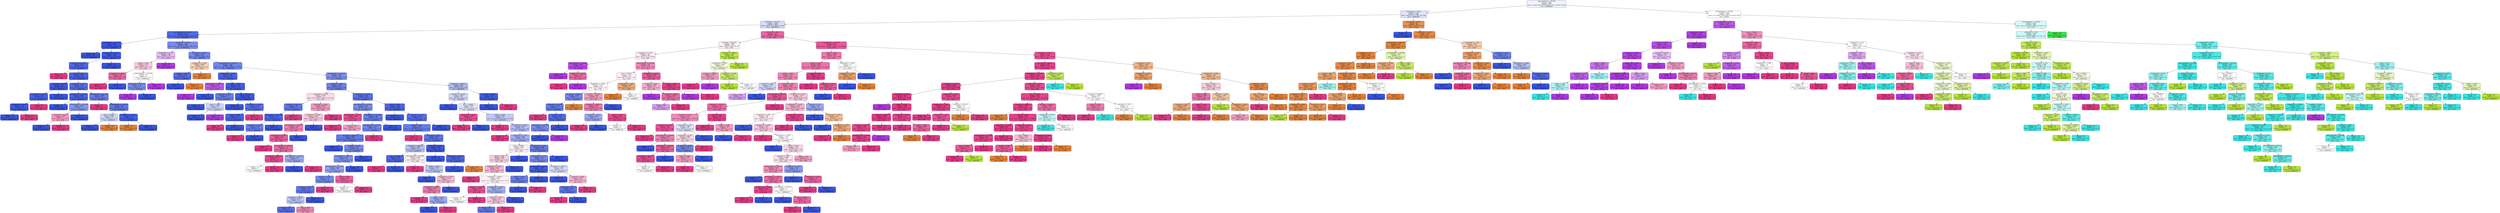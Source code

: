 digraph Tree {
node [shape=box, style="filled, rounded", color="black", fontname="helvetica"] ;
edge [fontname="helvetica"] ;
0 [label="majoraxislength <= 330.076\nentropy = 2.642\nsamples = 4381\nvalue = [1016.0, 656.0, 250.0, 834.0, 1761.0, 926.0, 1362.0]\nclass = DERMASON", fillcolor="#f0f3fd"] ;
1 [label="compactness <= 0.861\nentropy = 1.774\nsamples = 2689\nvalue = [1014, 72, 0, 6, 1761, 90, 1266]\nclass = DERMASON", fillcolor="#dee3fb"] ;
0 -> 1 [labeldistance=2.5, labelangle=45, headlabel="True"] ;
2 [label="perimeter <= 745.341\nentropy = 1.438\nsamples = 2049\nvalue = [96, 62, 0, 4, 1672, 90, 1256]\nclass = DERMASON", fillcolor="#d4daf9"] ;
1 -> 2 ;
3 [label="majoraxislength <= 255.783\nentropy = 0.576\nsamples = 1150\nvalue = [16.0, 0.0, 0.0, 0.0, 1590.0, 24.0, 141.0]\nclass = DERMASON", fillcolor="#4f69e8"] ;
2 -> 3 ;
4 [label="majoraxislength <= 242.587\nentropy = 0.096\nsamples = 719\nvalue = [4, 0, 0, 0, 1100, 0, 8]\nclass = DERMASON", fillcolor="#3b58e5"] ;
3 -> 4 ;
5 [label="entropy = 0.0\nsamples = 464\nvalue = [0, 0, 0, 0, 721, 0, 0]\nclass = DERMASON", fillcolor="#3956e5"] ;
4 -> 5 ;
6 [label="aspectration <= 1.449\nentropy = 0.226\nsamples = 255\nvalue = [4, 0, 0, 0, 379, 0, 8]\nclass = DERMASON", fillcolor="#3f5be6"] ;
4 -> 6 ;
7 [label="shapefactor3 <= 0.683\nentropy = 0.554\nsamples = 80\nvalue = [4, 0, 0, 0, 110, 0, 8]\nclass = DERMASON", fillcolor="#4e68e8"] ;
6 -> 7 ;
8 [label="entropy = 0.0\nsamples = 1\nvalue = [0, 0, 0, 0, 0, 0, 3]\nclass = SIRA", fillcolor="#e53986"] ;
7 -> 8 ;
9 [label="extent <= 0.769\nentropy = 0.462\nsamples = 79\nvalue = [4, 0, 0, 0, 110, 0, 5]\nclass = DERMASON", fillcolor="#4963e7"] ;
7 -> 9 ;
10 [label="shapefactor2 <= 0.002\nentropy = 0.194\nsamples = 44\nvalue = [0, 0, 0, 0, 65, 0, 2]\nclass = DERMASON", fillcolor="#3f5be6"] ;
9 -> 10 ;
11 [label="compactness <= 0.846\nentropy = 0.362\nsamples = 18\nvalue = [0, 0, 0, 0, 27, 0, 2]\nclass = DERMASON", fillcolor="#4863e7"] ;
10 -> 11 ;
12 [label="shapefactor2 <= 0.002\nentropy = 0.222\nsamples = 17\nvalue = [0, 0, 0, 0, 27, 0, 1]\nclass = DERMASON", fillcolor="#405ce6"] ;
11 -> 12 ;
13 [label="entropy = 0.0\nsamples = 16\nvalue = [0, 0, 0, 0, 27, 0, 0]\nclass = DERMASON", fillcolor="#3956e5"] ;
12 -> 13 ;
14 [label="entropy = 0.0\nsamples = 1\nvalue = [0, 0, 0, 0, 0, 0, 1]\nclass = SIRA", fillcolor="#e53986"] ;
12 -> 14 ;
15 [label="entropy = 0.0\nsamples = 1\nvalue = [0, 0, 0, 0, 0, 0, 1]\nclass = SIRA", fillcolor="#e53986"] ;
11 -> 15 ;
16 [label="entropy = 0.0\nsamples = 26\nvalue = [0, 0, 0, 0, 38, 0, 0]\nclass = DERMASON", fillcolor="#3956e5"] ;
10 -> 16 ;
17 [label="shapefactor3 <= 0.711\nentropy = 0.703\nsamples = 35\nvalue = [4, 0, 0, 0, 45, 0, 3]\nclass = DERMASON", fillcolor="#566fe9"] ;
9 -> 17 ;
18 [label="equivdiameter <= 211.334\nentropy = 0.381\nsamples = 20\nvalue = [0, 0, 0, 0, 25, 0, 2]\nclass = DERMASON", fillcolor="#4964e7"] ;
17 -> 18 ;
19 [label="entropy = 0.0\nsamples = 15\nvalue = [0, 0, 0, 0, 20, 0, 0]\nclass = DERMASON", fillcolor="#3956e5"] ;
18 -> 19 ;
20 [label="minoraxislength <= 179.192\nentropy = 0.863\nsamples = 5\nvalue = [0, 0, 0, 0, 5, 0, 2]\nclass = DERMASON", fillcolor="#889aef"] ;
18 -> 20 ;
21 [label="eccentricity <= 0.711\nentropy = 0.918\nsamples = 3\nvalue = [0, 0, 0, 0, 1, 0, 2]\nclass = SIRA", fillcolor="#f29cc2"] ;
20 -> 21 ;
22 [label="entropy = 0.0\nsamples = 1\nvalue = [0, 0, 0, 0, 1, 0, 0]\nclass = DERMASON", fillcolor="#3956e5"] ;
21 -> 22 ;
23 [label="entropy = 0.0\nsamples = 2\nvalue = [0, 0, 0, 0, 0, 0, 2]\nclass = SIRA", fillcolor="#e53986"] ;
21 -> 23 ;
24 [label="entropy = 0.0\nsamples = 2\nvalue = [0, 0, 0, 0, 4, 0, 0]\nclass = DERMASON", fillcolor="#3956e5"] ;
20 -> 24 ;
25 [label="majoraxislength <= 243.104\nentropy = 0.866\nsamples = 15\nvalue = [4, 0, 0, 0, 20, 0, 1]\nclass = DERMASON", fillcolor="#687eeb"] ;
17 -> 25 ;
26 [label="entropy = 0.0\nsamples = 1\nvalue = [0, 0, 0, 0, 0, 0, 1]\nclass = SIRA", fillcolor="#e53986"] ;
25 -> 26 ;
27 [label="majoraxislength <= 246.973\nentropy = 0.65\nsamples = 14\nvalue = [4, 0, 0, 0, 20, 0, 0]\nclass = DERMASON", fillcolor="#6178ea"] ;
25 -> 27 ;
28 [label="area <= 34222.0\nentropy = 0.985\nsamples = 4\nvalue = [3, 0, 0, 0, 4, 0, 0]\nclass = DERMASON", fillcolor="#ced5f8"] ;
27 -> 28 ;
29 [label="entropy = 0.0\nsamples = 2\nvalue = [0, 0, 0, 0, 4, 0, 0]\nclass = DERMASON", fillcolor="#3956e5"] ;
28 -> 29 ;
30 [label="entropy = 0.0\nsamples = 2\nvalue = [3, 0, 0, 0, 0, 0, 0]\nclass = SEKER", fillcolor="#e58139"] ;
28 -> 30 ;
31 [label="shapefactor2 <= 0.002\nentropy = 0.323\nsamples = 10\nvalue = [1, 0, 0, 0, 16, 0, 0]\nclass = DERMASON", fillcolor="#4561e7"] ;
27 -> 31 ;
32 [label="entropy = 0.0\nsamples = 1\nvalue = [1, 0, 0, 0, 0, 0, 0]\nclass = SEKER", fillcolor="#e58139"] ;
31 -> 32 ;
33 [label="entropy = 0.0\nsamples = 9\nvalue = [0, 0, 0, 0, 16, 0, 0]\nclass = DERMASON", fillcolor="#3956e5"] ;
31 -> 33 ;
34 [label="entropy = 0.0\nsamples = 175\nvalue = [0, 0, 0, 0, 269, 0, 0]\nclass = DERMASON", fillcolor="#3956e5"] ;
6 -> 34 ;
35 [label="shapefactor4 <= 0.993\nentropy = 1.063\nsamples = 431\nvalue = [12.0, 0.0, 0.0, 0.0, 490.0, 24.0, 133.0]\nclass = DERMASON", fillcolor="#798ced"] ;
3 -> 35 ;
36 [label="aspectration <= 1.717\nentropy = 1.443\nsamples = 20\nvalue = [0, 0, 0, 0, 5, 15, 8]\nclass = HOROZ", fillcolor="#e4baf6"] ;
35 -> 36 ;
37 [label="solidity <= 0.987\nentropy = 1.477\nsamples = 12\nvalue = [0, 0, 0, 0, 5, 3, 8]\nclass = SIRA", fillcolor="#f8c9de"] ;
36 -> 37 ;
38 [label="shapefactor1 <= 0.008\nentropy = 0.722\nsamples = 8\nvalue = [0, 0, 0, 0, 2, 0, 8]\nclass = SIRA", fillcolor="#ec6aa4"] ;
37 -> 38 ;
39 [label="entropy = 0.0\nsamples = 6\nvalue = [0, 0, 0, 0, 0, 0, 8]\nclass = SIRA", fillcolor="#e53986"] ;
38 -> 39 ;
40 [label="entropy = 0.0\nsamples = 2\nvalue = [0, 0, 0, 0, 2, 0, 0]\nclass = DERMASON", fillcolor="#3956e5"] ;
38 -> 40 ;
41 [label="minoraxislength <= 175.429\nentropy = 1.0\nsamples = 4\nvalue = [0, 0, 0, 0, 3, 3, 0]\nclass = DERMASON", fillcolor="#ffffff"] ;
37 -> 41 ;
42 [label="equivdiameter <= 209.171\nentropy = 0.811\nsamples = 3\nvalue = [0, 0, 0, 0, 3, 1, 0]\nclass = DERMASON", fillcolor="#7b8eee"] ;
41 -> 42 ;
43 [label="entropy = 0.0\nsamples = 1\nvalue = [0, 0, 0, 0, 0, 1, 0]\nclass = HOROZ", fillcolor="#b139e5"] ;
42 -> 43 ;
44 [label="entropy = 0.0\nsamples = 2\nvalue = [0, 0, 0, 0, 3, 0, 0]\nclass = DERMASON", fillcolor="#3956e5"] ;
42 -> 44 ;
45 [label="entropy = 0.0\nsamples = 1\nvalue = [0, 0, 0, 0, 0, 2, 0]\nclass = HOROZ", fillcolor="#b139e5"] ;
41 -> 45 ;
46 [label="entropy = 0.0\nsamples = 8\nvalue = [0, 0, 0, 0, 0, 12, 0]\nclass = HOROZ", fillcolor="#b139e5"] ;
36 -> 46 ;
47 [label="shapefactor1 <= 0.007\nentropy = 0.951\nsamples = 411\nvalue = [12, 0, 0, 0, 485, 9, 125]\nclass = DERMASON", fillcolor="#7287ed"] ;
35 -> 47 ;
48 [label="shapefactor2 <= 0.002\nentropy = 0.964\nsamples = 13\nvalue = [11, 0, 0, 0, 7, 0, 0]\nclass = SEKER", fillcolor="#f6d1b7"] ;
47 -> 48 ;
49 [label="solidity <= 0.992\nentropy = 0.544\nsamples = 5\nvalue = [1, 0, 0, 0, 7, 0, 0]\nclass = DERMASON", fillcolor="#556ee9"] ;
48 -> 49 ;
50 [label="entropy = 0.0\nsamples = 4\nvalue = [0, 0, 0, 0, 7, 0, 0]\nclass = DERMASON", fillcolor="#3956e5"] ;
49 -> 50 ;
51 [label="entropy = 0.0\nsamples = 1\nvalue = [1, 0, 0, 0, 0, 0, 0]\nclass = SEKER", fillcolor="#e58139"] ;
49 -> 51 ;
52 [label="entropy = 0.0\nsamples = 8\nvalue = [10, 0, 0, 0, 0, 0, 0]\nclass = SEKER", fillcolor="#e58139"] ;
48 -> 52 ;
53 [label="minoraxislength <= 167.919\nentropy = 0.852\nsamples = 398\nvalue = [1.0, 0.0, 0.0, 0.0, 478.0, 9.0, 125.0]\nclass = DERMASON", fillcolor="#7085ec"] ;
47 -> 53 ;
54 [label="shapefactor3 <= 0.563\nentropy = 0.493\nsamples = 81\nvalue = [0, 0, 0, 0, 113, 9, 2]\nclass = DERMASON", fillcolor="#4c66e7"] ;
53 -> 54 ;
55 [label="majoraxislength <= 295.791\nentropy = 0.592\nsamples = 4\nvalue = [0, 0, 0, 0, 1, 6, 0]\nclass = HOROZ", fillcolor="#be5ae9"] ;
54 -> 55 ;
56 [label="entropy = 0.0\nsamples = 3\nvalue = [0, 0, 0, 0, 0, 6, 0]\nclass = HOROZ", fillcolor="#b139e5"] ;
55 -> 56 ;
57 [label="entropy = 0.0\nsamples = 1\nvalue = [0, 0, 0, 0, 1, 0, 0]\nclass = DERMASON", fillcolor="#3956e5"] ;
55 -> 57 ;
58 [label="extent <= 0.693\nentropy = 0.296\nsamples = 77\nvalue = [0, 0, 0, 0, 112, 3, 2]\nclass = DERMASON", fillcolor="#425de6"] ;
54 -> 58 ;
59 [label="aspectration <= 1.661\nentropy = 0.722\nsamples = 9\nvalue = [0, 0, 0, 0, 12, 3, 0]\nclass = DERMASON", fillcolor="#6a80ec"] ;
58 -> 59 ;
60 [label="entropy = 0.0\nsamples = 4\nvalue = [0, 0, 0, 0, 8, 0, 0]\nclass = DERMASON", fillcolor="#3956e5"] ;
59 -> 60 ;
61 [label="extent <= 0.685\nentropy = 0.985\nsamples = 5\nvalue = [0, 0, 0, 0, 4, 3, 0]\nclass = DERMASON", fillcolor="#ced5f8"] ;
59 -> 61 ;
62 [label="entropy = 0.0\nsamples = 4\nvalue = [0, 0, 0, 0, 4, 0, 0]\nclass = DERMASON", fillcolor="#3956e5"] ;
61 -> 62 ;
63 [label="entropy = 0.0\nsamples = 1\nvalue = [0, 0, 0, 0, 0, 3, 0]\nclass = HOROZ", fillcolor="#b139e5"] ;
61 -> 63 ;
64 [label="area <= 35171.0\nentropy = 0.139\nsamples = 68\nvalue = [0, 0, 0, 0, 100, 0, 2]\nclass = DERMASON", fillcolor="#3d59e6"] ;
58 -> 64 ;
65 [label="entropy = 0.0\nsamples = 59\nvalue = [0, 0, 0, 0, 87, 0, 0]\nclass = DERMASON", fillcolor="#3956e5"] ;
64 -> 65 ;
66 [label="shapefactor2 <= 0.002\nentropy = 0.567\nsamples = 9\nvalue = [0, 0, 0, 0, 13, 0, 2]\nclass = DERMASON", fillcolor="#5770e9"] ;
64 -> 66 ;
67 [label="solidity <= 0.988\nentropy = 0.371\nsamples = 8\nvalue = [0, 0, 0, 0, 13, 0, 1]\nclass = DERMASON", fillcolor="#4863e7"] ;
66 -> 67 ;
68 [label="entropy = 0.0\nsamples = 1\nvalue = [0, 0, 0, 0, 0, 0, 1]\nclass = SIRA", fillcolor="#e53986"] ;
67 -> 68 ;
69 [label="entropy = 0.0\nsamples = 7\nvalue = [0, 0, 0, 0, 13, 0, 0]\nclass = DERMASON", fillcolor="#3956e5"] ;
67 -> 69 ;
70 [label="entropy = 0.0\nsamples = 1\nvalue = [0, 0, 0, 0, 0, 0, 1]\nclass = SIRA", fillcolor="#e53986"] ;
66 -> 70 ;
71 [label="equivdiameter <= 221.076\nentropy = 0.834\nsamples = 317\nvalue = [1, 0, 0, 0, 365, 0, 123]\nclass = DERMASON", fillcolor="#7c8fee"] ;
53 -> 71 ;
72 [label="roundness <= 0.884\nentropy = 0.754\nsamples = 219\nvalue = [1, 0, 0, 0, 275, 0, 70]\nclass = DERMASON", fillcolor="#6c81ec"] ;
71 -> 72 ;
73 [label="compactness <= 0.784\nentropy = 0.992\nsamples = 31\nvalue = [0.0, 0.0, 0.0, 0.0, 22.0, 0.0, 27.0]\nclass = SIRA", fillcolor="#fadae9"] ;
72 -> 73 ;
74 [label="perimeter <= 742.374\nentropy = 0.65\nsamples = 7\nvalue = [0, 0, 0, 0, 10, 0, 2]\nclass = DERMASON", fillcolor="#6178ea"] ;
73 -> 74 ;
75 [label="equivdiameter <= 216.669\nentropy = 0.439\nsamples = 6\nvalue = [0, 0, 0, 0, 10, 0, 1]\nclass = DERMASON", fillcolor="#4d67e8"] ;
74 -> 75 ;
76 [label="shapefactor3 <= 0.603\nentropy = 0.722\nsamples = 3\nvalue = [0, 0, 0, 0, 4, 0, 1]\nclass = DERMASON", fillcolor="#6a80ec"] ;
75 -> 76 ;
77 [label="entropy = 0.0\nsamples = 1\nvalue = [0, 0, 0, 0, 0, 0, 1]\nclass = SIRA", fillcolor="#e53986"] ;
76 -> 77 ;
78 [label="entropy = 0.0\nsamples = 2\nvalue = [0, 0, 0, 0, 4, 0, 0]\nclass = DERMASON", fillcolor="#3956e5"] ;
76 -> 78 ;
79 [label="entropy = 0.0\nsamples = 3\nvalue = [0, 0, 0, 0, 6, 0, 0]\nclass = DERMASON", fillcolor="#3956e5"] ;
75 -> 79 ;
80 [label="entropy = 0.0\nsamples = 1\nvalue = [0, 0, 0, 0, 0, 0, 1]\nclass = SIRA", fillcolor="#e53986"] ;
74 -> 80 ;
81 [label="aspectration <= 1.585\nentropy = 0.909\nsamples = 24\nvalue = [0, 0, 0, 0, 12, 0, 25]\nclass = SIRA", fillcolor="#f198c0"] ;
73 -> 81 ;
82 [label="shapefactor4 <= 0.997\nentropy = 0.978\nsamples = 19\nvalue = [0, 0, 0, 0, 12, 0, 17]\nclass = SIRA", fillcolor="#f7c5db"] ;
81 -> 82 ;
83 [label="minoraxislength <= 180.249\nentropy = 0.828\nsamples = 16\nvalue = [0, 0, 0, 0, 6, 0, 17]\nclass = SIRA", fillcolor="#ee7fb1"] ;
82 -> 83 ;
84 [label="shapefactor2 <= 0.002\nentropy = 0.61\nsamples = 14\nvalue = [0, 0, 0, 0, 3, 0, 17]\nclass = SIRA", fillcolor="#ea5c9b"] ;
83 -> 84 ;
85 [label="entropy = 0.0\nsamples = 3\nvalue = [0, 0, 0, 0, 0, 0, 5]\nclass = SIRA", fillcolor="#e53986"] ;
84 -> 85 ;
86 [label="majoraxislength <= 266.918\nentropy = 0.722\nsamples = 11\nvalue = [0, 0, 0, 0, 3, 0, 12]\nclass = SIRA", fillcolor="#ec6aa4"] ;
84 -> 86 ;
87 [label="convexarea <= 35414.5\nentropy = 0.414\nsamples = 8\nvalue = [0, 0, 0, 0, 1, 0, 11]\nclass = SIRA", fillcolor="#e74b91"] ;
86 -> 87 ;
88 [label="entropy = 1.0\nsamples = 2\nvalue = [0, 0, 0, 0, 1, 0, 1]\nclass = DERMASON", fillcolor="#ffffff"] ;
87 -> 88 ;
89 [label="entropy = 0.0\nsamples = 6\nvalue = [0, 0, 0, 0, 0, 0, 10]\nclass = SIRA", fillcolor="#e53986"] ;
87 -> 89 ;
90 [label="majoraxislength <= 271.664\nentropy = 0.918\nsamples = 3\nvalue = [0, 0, 0, 0, 2, 0, 1]\nclass = DERMASON", fillcolor="#9caaf2"] ;
86 -> 90 ;
91 [label="entropy = 0.0\nsamples = 2\nvalue = [0, 0, 0, 0, 2, 0, 0]\nclass = DERMASON", fillcolor="#3956e5"] ;
90 -> 91 ;
92 [label="entropy = 0.0\nsamples = 1\nvalue = [0, 0, 0, 0, 0, 0, 1]\nclass = SIRA", fillcolor="#e53986"] ;
90 -> 92 ;
93 [label="entropy = 0.0\nsamples = 2\nvalue = [0, 0, 0, 0, 3, 0, 0]\nclass = DERMASON", fillcolor="#3956e5"] ;
83 -> 93 ;
94 [label="entropy = 0.0\nsamples = 3\nvalue = [0, 0, 0, 0, 6, 0, 0]\nclass = DERMASON", fillcolor="#3956e5"] ;
82 -> 94 ;
95 [label="entropy = 0.0\nsamples = 5\nvalue = [0, 0, 0, 0, 0, 0, 8]\nclass = SIRA", fillcolor="#e53986"] ;
81 -> 95 ;
96 [label="shapefactor4 <= 0.997\nentropy = 0.628\nsamples = 188\nvalue = [1, 0, 0, 0, 253, 0, 43]\nclass = DERMASON", fillcolor="#5b73ea"] ;
72 -> 96 ;
97 [label="majoraxislength <= 257.026\nentropy = 0.808\nsamples = 80\nvalue = [0, 0, 0, 0, 88, 0, 29]\nclass = DERMASON", fillcolor="#7a8eee"] ;
96 -> 97 ;
98 [label="majoraxislength <= 256.95\nentropy = 0.469\nsamples = 5\nvalue = [0, 0, 0, 0, 1, 0, 9]\nclass = SIRA", fillcolor="#e84f93"] ;
97 -> 98 ;
99 [label="entropy = 0.0\nsamples = 3\nvalue = [0, 0, 0, 0, 0, 0, 7]\nclass = SIRA", fillcolor="#e53986"] ;
98 -> 99 ;
100 [label="entropy = 0.918\nsamples = 2\nvalue = [0, 0, 0, 0, 1, 0, 2]\nclass = SIRA", fillcolor="#f29cc2"] ;
98 -> 100 ;
101 [label="equivdiameter <= 219.882\nentropy = 0.695\nsamples = 75\nvalue = [0, 0, 0, 0, 87, 0, 20]\nclass = DERMASON", fillcolor="#677deb"] ;
97 -> 101 ;
102 [label="equivdiameter <= 219.595\nentropy = 0.773\nsamples = 63\nvalue = [0, 0, 0, 0, 68, 0, 20]\nclass = DERMASON", fillcolor="#7388ed"] ;
101 -> 102 ;
103 [label="perimeter <= 702.616\nentropy = 0.659\nsamples = 59\nvalue = [0.0, 0.0, 0.0, 0.0, 68.0, 0.0, 14.0]\nclass = DERMASON", fillcolor="#6279ea"] ;
102 -> 103 ;
104 [label="entropy = 0.0\nsamples = 15\nvalue = [0, 0, 0, 0, 20, 0, 0]\nclass = DERMASON", fillcolor="#3956e5"] ;
103 -> 104 ;
105 [label="roundness <= 0.92\nentropy = 0.771\nsamples = 44\nvalue = [0, 0, 0, 0, 48, 0, 14]\nclass = DERMASON", fillcolor="#7387ed"] ;
103 -> 105 ;
106 [label="equivdiameter <= 218.932\nentropy = 0.833\nsamples = 36\nvalue = [0, 0, 0, 0, 39, 0, 14]\nclass = DERMASON", fillcolor="#8093ee"] ;
105 -> 106 ;
107 [label="minoraxislength <= 179.146\nentropy = 0.894\nsamples = 30\nvalue = [0, 0, 0, 0, 31, 0, 14]\nclass = DERMASON", fillcolor="#92a2f1"] ;
106 -> 107 ;
108 [label="roundness <= 0.917\nentropy = 0.779\nsamples = 25\nvalue = [0, 0, 0, 0, 30, 0, 9]\nclass = DERMASON", fillcolor="#7489ed"] ;
107 -> 108 ;
109 [label="roundness <= 0.901\nentropy = 0.65\nsamples = 23\nvalue = [0, 0, 0, 0, 30, 0, 6]\nclass = DERMASON", fillcolor="#6178ea"] ;
108 -> 109 ;
110 [label="shapefactor2 <= 0.002\nentropy = 0.971\nsamples = 12\nvalue = [0, 0, 0, 0, 9, 0, 6]\nclass = DERMASON", fillcolor="#bdc7f6"] ;
109 -> 110 ;
111 [label="entropy = 0.544\nsamples = 6\nvalue = [0, 0, 0, 0, 7, 0, 1]\nclass = DERMASON", fillcolor="#556ee9"] ;
110 -> 111 ;
112 [label="entropy = 0.863\nsamples = 6\nvalue = [0, 0, 0, 0, 2, 0, 5]\nclass = SIRA", fillcolor="#ef88b6"] ;
110 -> 112 ;
113 [label="entropy = 0.0\nsamples = 11\nvalue = [0, 0, 0, 0, 21, 0, 0]\nclass = DERMASON", fillcolor="#3956e5"] ;
109 -> 113 ;
114 [label="entropy = 0.0\nsamples = 2\nvalue = [0, 0, 0, 0, 0, 0, 3]\nclass = SIRA", fillcolor="#e53986"] ;
108 -> 114 ;
115 [label="extent <= 0.746\nentropy = 0.65\nsamples = 5\nvalue = [0, 0, 0, 0, 1, 0, 5]\nclass = SIRA", fillcolor="#ea619e"] ;
107 -> 115 ;
116 [label="entropy = 1.0\nsamples = 2\nvalue = [0, 0, 0, 0, 1, 0, 1]\nclass = DERMASON", fillcolor="#ffffff"] ;
115 -> 116 ;
117 [label="entropy = 0.0\nsamples = 3\nvalue = [0, 0, 0, 0, 0, 0, 4]\nclass = SIRA", fillcolor="#e53986"] ;
115 -> 117 ;
118 [label="entropy = 0.0\nsamples = 6\nvalue = [0, 0, 0, 0, 8, 0, 0]\nclass = DERMASON", fillcolor="#3956e5"] ;
106 -> 118 ;
119 [label="entropy = 0.0\nsamples = 8\nvalue = [0, 0, 0, 0, 9, 0, 0]\nclass = DERMASON", fillcolor="#3956e5"] ;
105 -> 119 ;
120 [label="entropy = 0.0\nsamples = 4\nvalue = [0, 0, 0, 0, 0, 0, 6]\nclass = SIRA", fillcolor="#e53986"] ;
102 -> 120 ;
121 [label="entropy = 0.0\nsamples = 12\nvalue = [0, 0, 0, 0, 19, 0, 0]\nclass = DERMASON", fillcolor="#3956e5"] ;
101 -> 121 ;
122 [label="extent <= 0.739\nentropy = 0.443\nsamples = 108\nvalue = [1, 0, 0, 0, 165, 0, 14]\nclass = DERMASON", fillcolor="#4b65e7"] ;
96 -> 122 ;
123 [label="entropy = 0.0\nsamples = 38\nvalue = [0, 0, 0, 0, 62, 0, 0]\nclass = DERMASON", fillcolor="#3956e5"] ;
122 -> 123 ;
124 [label="aspectration <= 1.532\nentropy = 0.594\nsamples = 70\nvalue = [1, 0, 0, 0, 103, 0, 14]\nclass = DERMASON", fillcolor="#566ee9"] ;
122 -> 124 ;
125 [label="extent <= 0.739\nentropy = 0.751\nsamples = 50\nvalue = [1.0, 0.0, 0.0, 0.0, 67.0, 0.0, 14.0]\nclass = DERMASON", fillcolor="#657beb"] ;
124 -> 125 ;
126 [label="entropy = 0.0\nsamples = 1\nvalue = [0, 0, 0, 0, 0, 0, 3]\nclass = SIRA", fillcolor="#e53986"] ;
125 -> 126 ;
127 [label="roundness <= 0.917\nentropy = 0.677\nsamples = 49\nvalue = [1, 0, 0, 0, 67, 0, 11]\nclass = DERMASON", fillcolor="#5c74ea"] ;
125 -> 127 ;
128 [label="convexarea <= 36212.0\nentropy = 0.958\nsamples = 20\nvalue = [0, 0, 0, 0, 18, 0, 11]\nclass = DERMASON", fillcolor="#b2bdf5"] ;
127 -> 128 ;
129 [label="area <= 34306.5\nentropy = 0.469\nsamples = 6\nvalue = [0, 0, 0, 0, 9, 0, 1]\nclass = DERMASON", fillcolor="#4f69e8"] ;
128 -> 129 ;
130 [label="entropy = 0.0\nsamples = 1\nvalue = [0, 0, 0, 0, 0, 0, 1]\nclass = SIRA", fillcolor="#e53986"] ;
129 -> 130 ;
131 [label="entropy = 0.0\nsamples = 5\nvalue = [0, 0, 0, 0, 9, 0, 0]\nclass = DERMASON", fillcolor="#3956e5"] ;
129 -> 131 ;
132 [label="minoraxislength <= 176.368\nentropy = 0.998\nsamples = 14\nvalue = [0, 0, 0, 0, 9, 0, 10]\nclass = SIRA", fillcolor="#fcebf3"] ;
128 -> 132 ;
133 [label="entropy = 0.0\nsamples = 3\nvalue = [0, 0, 0, 0, 0, 0, 4]\nclass = SIRA", fillcolor="#e53986"] ;
132 -> 133 ;
134 [label="solidity <= 0.989\nentropy = 0.971\nsamples = 11\nvalue = [0, 0, 0, 0, 9, 0, 6]\nclass = DERMASON", fillcolor="#bdc7f6"] ;
132 -> 134 ;
135 [label="entropy = 0.0\nsamples = 4\nvalue = [0, 0, 0, 0, 5, 0, 0]\nclass = DERMASON", fillcolor="#3956e5"] ;
134 -> 135 ;
136 [label="shapefactor1 <= 0.007\nentropy = 0.971\nsamples = 7\nvalue = [0, 0, 0, 0, 4, 0, 6]\nclass = SIRA", fillcolor="#f6bdd7"] ;
134 -> 136 ;
137 [label="shapefactor4 <= 0.998\nentropy = 0.811\nsamples = 6\nvalue = [0, 0, 0, 0, 2, 0, 6]\nclass = SIRA", fillcolor="#ee7bae"] ;
136 -> 137 ;
138 [label="entropy = 0.0\nsamples = 3\nvalue = [0, 0, 0, 0, 0, 0, 5]\nclass = SIRA", fillcolor="#e53986"] ;
137 -> 138 ;
139 [label="extent <= 0.775\nentropy = 0.918\nsamples = 3\nvalue = [0, 0, 0, 0, 2, 0, 1]\nclass = DERMASON", fillcolor="#9caaf2"] ;
137 -> 139 ;
140 [label="entropy = 0.0\nsamples = 2\nvalue = [0, 0, 0, 0, 2, 0, 0]\nclass = DERMASON", fillcolor="#3956e5"] ;
139 -> 140 ;
141 [label="entropy = 0.0\nsamples = 1\nvalue = [0, 0, 0, 0, 0, 0, 1]\nclass = SIRA", fillcolor="#e53986"] ;
139 -> 141 ;
142 [label="entropy = 0.0\nsamples = 1\nvalue = [0, 0, 0, 0, 2, 0, 0]\nclass = DERMASON", fillcolor="#3956e5"] ;
136 -> 142 ;
143 [label="perimeter <= 714.504\nentropy = 0.141\nsamples = 29\nvalue = [1, 0, 0, 0, 49, 0, 0]\nclass = DERMASON", fillcolor="#3d59e6"] ;
127 -> 143 ;
144 [label="entropy = 0.0\nsamples = 23\nvalue = [0, 0, 0, 0, 39, 0, 0]\nclass = DERMASON", fillcolor="#3956e5"] ;
143 -> 144 ;
145 [label="shapefactor4 <= 0.999\nentropy = 0.439\nsamples = 6\nvalue = [1, 0, 0, 0, 10, 0, 0]\nclass = DERMASON", fillcolor="#4d67e8"] ;
143 -> 145 ;
146 [label="entropy = 0.0\nsamples = 5\nvalue = [0, 0, 0, 0, 10, 0, 0]\nclass = DERMASON", fillcolor="#3956e5"] ;
145 -> 146 ;
147 [label="entropy = 0.0\nsamples = 1\nvalue = [1, 0, 0, 0, 0, 0, 0]\nclass = SEKER", fillcolor="#e58139"] ;
145 -> 147 ;
148 [label="entropy = 0.0\nsamples = 20\nvalue = [0, 0, 0, 0, 36, 0, 0]\nclass = DERMASON", fillcolor="#3956e5"] ;
124 -> 148 ;
149 [label="convexarea <= 40511.5\nentropy = 0.951\nsamples = 98\nvalue = [0, 0, 0, 0, 90, 0, 53]\nclass = DERMASON", fillcolor="#aebaf4"] ;
71 -> 149 ;
150 [label="perimeter <= 724.202\nentropy = 0.987\nsamples = 84\nvalue = [0, 0, 0, 0, 68, 0, 52]\nclass = DERMASON", fillcolor="#d0d7f9"] ;
149 -> 150 ;
151 [label="entropy = 0.0\nsamples = 5\nvalue = [0, 0, 0, 0, 6, 0, 0]\nclass = DERMASON", fillcolor="#3956e5"] ;
150 -> 151 ;
152 [label="area <= 38440.0\nentropy = 0.994\nsamples = 79\nvalue = [0, 0, 0, 0, 62, 0, 52]\nclass = DERMASON", fillcolor="#dfe4fb"] ;
150 -> 152 ;
153 [label="shapefactor1 <= 0.007\nentropy = 0.439\nsamples = 5\nvalue = [0, 0, 0, 0, 1, 0, 10]\nclass = SIRA", fillcolor="#e84d92"] ;
152 -> 153 ;
154 [label="entropy = 0.0\nsamples = 4\nvalue = [0, 0, 0, 0, 0, 0, 10]\nclass = SIRA", fillcolor="#e53986"] ;
153 -> 154 ;
155 [label="entropy = 0.0\nsamples = 1\nvalue = [0, 0, 0, 0, 1, 0, 0]\nclass = DERMASON", fillcolor="#3956e5"] ;
153 -> 155 ;
156 [label="extent <= 0.694\nentropy = 0.975\nsamples = 74\nvalue = [0.0, 0.0, 0.0, 0.0, 61.0, 0.0, 42.0]\nclass = DERMASON", fillcolor="#c1caf7"] ;
152 -> 156 ;
157 [label="entropy = 0.0\nsamples = 2\nvalue = [0, 0, 0, 0, 0, 0, 4]\nclass = SIRA", fillcolor="#e53986"] ;
156 -> 157 ;
158 [label="shapefactor4 <= 0.994\nentropy = 0.961\nsamples = 72\nvalue = [0, 0, 0, 0, 61, 0, 38]\nclass = DERMASON", fillcolor="#b4bff5"] ;
156 -> 158 ;
159 [label="entropy = 0.0\nsamples = 4\nvalue = [0, 0, 0, 0, 0, 0, 6]\nclass = SIRA", fillcolor="#e53986"] ;
158 -> 159 ;
160 [label="aspectration <= 1.474\nentropy = 0.929\nsamples = 68\nvalue = [0, 0, 0, 0, 61, 0, 32]\nclass = DERMASON", fillcolor="#a1aff3"] ;
158 -> 160 ;
161 [label="area <= 39983.5\nentropy = 0.999\nsamples = 32\nvalue = [0, 0, 0, 0, 21, 0, 23]\nclass = SIRA", fillcolor="#fdeef4"] ;
160 -> 161 ;
162 [label="solidity <= 0.99\nentropy = 0.984\nsamples = 30\nvalue = [0, 0, 0, 0, 17, 0, 23]\nclass = SIRA", fillcolor="#f8cbdf"] ;
161 -> 162 ;
163 [label="shapefactor2 <= 0.002\nentropy = 0.957\nsamples = 28\nvalue = [0, 0, 0, 0, 14, 0, 23]\nclass = SIRA", fillcolor="#f5b2d0"] ;
162 -> 163 ;
164 [label="entropy = 0.0\nsamples = 5\nvalue = [0, 0, 0, 0, 0, 0, 8]\nclass = SIRA", fillcolor="#e53986"] ;
163 -> 164 ;
165 [label="convexarea <= 39181.0\nentropy = 0.999\nsamples = 23\nvalue = [0.0, 0.0, 0.0, 0.0, 14.0, 0.0, 15.0]\nclass = SIRA", fillcolor="#fdf2f7"] ;
163 -> 165 ;
166 [label="perimeter <= 726.592\nentropy = 0.503\nsamples = 6\nvalue = [0, 0, 0, 0, 1, 0, 8]\nclass = SIRA", fillcolor="#e85295"] ;
165 -> 166 ;
167 [label="entropy = 1.0\nsamples = 2\nvalue = [0, 0, 0, 0, 1, 0, 1]\nclass = DERMASON", fillcolor="#ffffff"] ;
166 -> 167 ;
168 [label="entropy = 0.0\nsamples = 4\nvalue = [0, 0, 0, 0, 0, 0, 7]\nclass = SIRA", fillcolor="#e53986"] ;
166 -> 168 ;
169 [label="shapefactor1 <= 0.007\nentropy = 0.934\nsamples = 17\nvalue = [0, 0, 0, 0, 13, 0, 7]\nclass = DERMASON", fillcolor="#a4b1f3"] ;
165 -> 169 ;
170 [label="roundness <= 0.911\nentropy = 0.98\nsamples = 9\nvalue = [0, 0, 0, 0, 5, 0, 7]\nclass = SIRA", fillcolor="#f8c6dc"] ;
169 -> 170 ;
171 [label="entropy = 0.65\nsamples = 5\nvalue = [0, 0, 0, 0, 5, 0, 1]\nclass = DERMASON", fillcolor="#6178ea"] ;
170 -> 171 ;
172 [label="entropy = 0.0\nsamples = 4\nvalue = [0, 0, 0, 0, 0, 0, 6]\nclass = SIRA", fillcolor="#e53986"] ;
170 -> 172 ;
173 [label="entropy = 0.0\nsamples = 8\nvalue = [0, 0, 0, 0, 8, 0, 0]\nclass = DERMASON", fillcolor="#3956e5"] ;
169 -> 173 ;
174 [label="entropy = 0.0\nsamples = 2\nvalue = [0, 0, 0, 0, 3, 0, 0]\nclass = DERMASON", fillcolor="#3956e5"] ;
162 -> 174 ;
175 [label="entropy = 0.0\nsamples = 2\nvalue = [0, 0, 0, 0, 4, 0, 0]\nclass = DERMASON", fillcolor="#3956e5"] ;
161 -> 175 ;
176 [label="eccentricity <= 0.767\nentropy = 0.688\nsamples = 36\nvalue = [0, 0, 0, 0, 40, 0, 9]\nclass = DERMASON", fillcolor="#667ceb"] ;
160 -> 176 ;
177 [label="aspectration <= 1.512\nentropy = 0.79\nsamples = 27\nvalue = [0, 0, 0, 0, 29, 0, 9]\nclass = DERMASON", fillcolor="#768aed"] ;
176 -> 177 ;
178 [label="equivdiameter <= 221.578\nentropy = 0.286\nsamples = 13\nvalue = [0, 0, 0, 0, 19, 0, 1]\nclass = DERMASON", fillcolor="#435fe6"] ;
177 -> 178 ;
179 [label="extent <= 0.772\nentropy = 0.722\nsamples = 3\nvalue = [0, 0, 0, 0, 4, 0, 1]\nclass = DERMASON", fillcolor="#6a80ec"] ;
178 -> 179 ;
180 [label="entropy = 0.0\nsamples = 2\nvalue = [0, 0, 0, 0, 4, 0, 0]\nclass = DERMASON", fillcolor="#3956e5"] ;
179 -> 180 ;
181 [label="entropy = 0.0\nsamples = 1\nvalue = [0, 0, 0, 0, 0, 0, 1]\nclass = SIRA", fillcolor="#e53986"] ;
179 -> 181 ;
182 [label="entropy = 0.0\nsamples = 10\nvalue = [0, 0, 0, 0, 15, 0, 0]\nclass = DERMASON", fillcolor="#3956e5"] ;
178 -> 182 ;
183 [label="convexarea <= 39352.5\nentropy = 0.991\nsamples = 14\nvalue = [0, 0, 0, 0, 10, 0, 8]\nclass = DERMASON", fillcolor="#d7ddfa"] ;
177 -> 183 ;
184 [label="entropy = 0.0\nsamples = 4\nvalue = [0, 0, 0, 0, 5, 0, 0]\nclass = DERMASON", fillcolor="#3956e5"] ;
183 -> 184 ;
185 [label="roundness <= 0.908\nentropy = 0.961\nsamples = 10\nvalue = [0, 0, 0, 0, 5, 0, 8]\nclass = SIRA", fillcolor="#f5b5d2"] ;
183 -> 185 ;
186 [label="shapefactor4 <= 0.995\nentropy = 0.65\nsamples = 6\nvalue = [0, 0, 0, 0, 5, 0, 1]\nclass = DERMASON", fillcolor="#6178ea"] ;
185 -> 186 ;
187 [label="entropy = 0.0\nsamples = 1\nvalue = [0, 0, 0, 0, 0, 0, 1]\nclass = SIRA", fillcolor="#e53986"] ;
186 -> 187 ;
188 [label="entropy = 0.0\nsamples = 5\nvalue = [0, 0, 0, 0, 5, 0, 0]\nclass = DERMASON", fillcolor="#3956e5"] ;
186 -> 188 ;
189 [label="entropy = 0.0\nsamples = 4\nvalue = [0, 0, 0, 0, 0, 0, 7]\nclass = SIRA", fillcolor="#e53986"] ;
185 -> 189 ;
190 [label="entropy = 0.0\nsamples = 9\nvalue = [0, 0, 0, 0, 11, 0, 0]\nclass = DERMASON", fillcolor="#3956e5"] ;
176 -> 190 ;
191 [label="convexarea <= 40945.0\nentropy = 0.258\nsamples = 14\nvalue = [0, 0, 0, 0, 22, 0, 1]\nclass = DERMASON", fillcolor="#425ee6"] ;
149 -> 191 ;
192 [label="entropy = 0.0\nsamples = 13\nvalue = [0, 0, 0, 0, 22, 0, 0]\nclass = DERMASON", fillcolor="#3956e5"] ;
191 -> 192 ;
193 [label="entropy = 0.0\nsamples = 1\nvalue = [0, 0, 0, 0, 0, 0, 1]\nclass = SIRA", fillcolor="#e53986"] ;
191 -> 193 ;
194 [label="roundness <= 0.853\nentropy = 1.17\nsamples = 899\nvalue = [80, 62, 0, 4, 82, 66, 1115]\nclass = SIRA", fillcolor="#eb65a1"] ;
2 -> 194 ;
195 [label="perimeter <= 851.265\nentropy = 1.995\nsamples = 128\nvalue = [6, 47, 0, 0, 17, 59, 71]\nclass = SIRA", fillcolor="#fdeef5"] ;
194 -> 195 ;
196 [label="compactness <= 0.741\nentropy = 1.637\nsamples = 98\nvalue = [6, 1, 0, 0, 17, 58, 68]\nclass = SIRA", fillcolor="#fce9f2"] ;
195 -> 196 ;
197 [label="minoraxislength <= 170.969\nentropy = 0.381\nsamples = 35\nvalue = [0, 0, 0, 0, 0, 50, 4]\nclass = HOROZ", fillcolor="#b749e7"] ;
196 -> 197 ;
198 [label="entropy = 0.0\nsamples = 31\nvalue = [0, 0, 0, 0, 0, 49, 0]\nclass = HOROZ", fillcolor="#b139e5"] ;
197 -> 198 ;
199 [label="shapefactor1 <= 0.008\nentropy = 0.722\nsamples = 4\nvalue = [0, 0, 0, 0, 0, 1, 4]\nclass = SIRA", fillcolor="#ec6aa4"] ;
197 -> 199 ;
200 [label="entropy = 0.0\nsamples = 3\nvalue = [0, 0, 0, 0, 0, 0, 4]\nclass = SIRA", fillcolor="#e53986"] ;
199 -> 200 ;
201 [label="entropy = 0.0\nsamples = 1\nvalue = [0, 0, 0, 0, 0, 1, 0]\nclass = HOROZ", fillcolor="#b139e5"] ;
199 -> 201 ;
202 [label="majoraxislength <= 296.366\nentropy = 1.45\nsamples = 63\nvalue = [6, 1, 0, 0, 17, 8, 64]\nclass = SIRA", fillcolor="#f089b7"] ;
196 -> 202 ;
203 [label="area <= 42385.5\nentropy = 1.712\nsamples = 29\nvalue = [6, 1, 0, 0, 16, 1, 18]\nclass = SIRA", fillcolor="#fdf0f6"] ;
202 -> 203 ;
204 [label="shapefactor4 <= 0.993\nentropy = 1.315\nsamples = 24\nvalue = [1, 0, 0, 0, 16, 1, 17]\nclass = SIRA", fillcolor="#fef5f9"] ;
203 -> 204 ;
205 [label="perimeter <= 800.069\nentropy = 1.278\nsamples = 8\nvalue = [1, 0, 0, 0, 8, 1, 1]\nclass = DERMASON", fillcolor="#7489ed"] ;
204 -> 205 ;
206 [label="shapefactor3 <= 0.584\nentropy = 0.922\nsamples = 7\nvalue = [0, 0, 0, 0, 8, 1, 1]\nclass = DERMASON", fillcolor="#657ceb"] ;
205 -> 206 ;
207 [label="entropy = 0.0\nsamples = 1\nvalue = [0, 0, 0, 0, 0, 0, 1]\nclass = SIRA", fillcolor="#e53986"] ;
206 -> 207 ;
208 [label="extent <= 0.705\nentropy = 0.503\nsamples = 6\nvalue = [0, 0, 0, 0, 8, 1, 0]\nclass = DERMASON", fillcolor="#526be8"] ;
206 -> 208 ;
209 [label="equivdiameter <= 221.663\nentropy = 0.811\nsamples = 3\nvalue = [0, 0, 0, 0, 3, 1, 0]\nclass = DERMASON", fillcolor="#7b8eee"] ;
208 -> 209 ;
210 [label="entropy = 0.0\nsamples = 2\nvalue = [0, 0, 0, 0, 3, 0, 0]\nclass = DERMASON", fillcolor="#3956e5"] ;
209 -> 210 ;
211 [label="entropy = 0.0\nsamples = 1\nvalue = [0, 0, 0, 0, 0, 1, 0]\nclass = HOROZ", fillcolor="#b139e5"] ;
209 -> 211 ;
212 [label="entropy = 0.0\nsamples = 3\nvalue = [0, 0, 0, 0, 5, 0, 0]\nclass = DERMASON", fillcolor="#3956e5"] ;
208 -> 212 ;
213 [label="entropy = 0.0\nsamples = 1\nvalue = [1, 0, 0, 0, 0, 0, 0]\nclass = SEKER", fillcolor="#e58139"] ;
205 -> 213 ;
214 [label="perimeter <= 791.919\nentropy = 0.918\nsamples = 16\nvalue = [0, 0, 0, 0, 8, 0, 16]\nclass = SIRA", fillcolor="#f29cc2"] ;
204 -> 214 ;
215 [label="convexarea <= 38870.0\nentropy = 0.792\nsamples = 14\nvalue = [0, 0, 0, 0, 5, 0, 16]\nclass = SIRA", fillcolor="#ed77ac"] ;
214 -> 215 ;
216 [label="eccentricity <= 0.731\nentropy = 0.918\nsamples = 5\nvalue = [0, 0, 0, 0, 4, 0, 2]\nclass = DERMASON", fillcolor="#9caaf2"] ;
215 -> 216 ;
217 [label="entropy = 0.0\nsamples = 2\nvalue = [0, 0, 0, 0, 0, 0, 2]\nclass = SIRA", fillcolor="#e53986"] ;
216 -> 217 ;
218 [label="entropy = 0.0\nsamples = 3\nvalue = [0, 0, 0, 0, 4, 0, 0]\nclass = DERMASON", fillcolor="#3956e5"] ;
216 -> 218 ;
219 [label="extent <= 0.711\nentropy = 0.353\nsamples = 9\nvalue = [0, 0, 0, 0, 1, 0, 14]\nclass = SIRA", fillcolor="#e7478f"] ;
215 -> 219 ;
220 [label="entropy = 1.0\nsamples = 2\nvalue = [0, 0, 0, 0, 1, 0, 1]\nclass = DERMASON", fillcolor="#ffffff"] ;
219 -> 220 ;
221 [label="entropy = 0.0\nsamples = 7\nvalue = [0, 0, 0, 0, 0, 0, 13]\nclass = SIRA", fillcolor="#e53986"] ;
219 -> 221 ;
222 [label="entropy = 0.0\nsamples = 2\nvalue = [0, 0, 0, 0, 3, 0, 0]\nclass = DERMASON", fillcolor="#3956e5"] ;
214 -> 222 ;
223 [label="aspectration <= 1.482\nentropy = 1.149\nsamples = 5\nvalue = [5, 1, 0, 0, 0, 0, 1]\nclass = SEKER", fillcolor="#eeab7b"] ;
203 -> 223 ;
224 [label="entropy = 0.0\nsamples = 3\nvalue = [5, 0, 0, 0, 0, 0, 0]\nclass = SEKER", fillcolor="#e58139"] ;
223 -> 224 ;
225 [label="entropy = 1.0\nsamples = 2\nvalue = [0, 1, 0, 0, 0, 0, 1]\nclass = BARBUNYA", fillcolor="#ffffff"] ;
223 -> 225 ;
226 [label="shapefactor4 <= 0.993\nentropy = 0.686\nsamples = 34\nvalue = [0, 0, 0, 0, 1, 7, 46]\nclass = SIRA", fillcolor="#e95b9b"] ;
202 -> 226 ;
227 [label="roundness <= 0.807\nentropy = 1.194\nsamples = 12\nvalue = [0, 0, 0, 0, 1, 6, 11]\nclass = SIRA", fillcolor="#f4accd"] ;
226 -> 227 ;
228 [label="entropy = 0.0\nsamples = 1\nvalue = [0, 0, 0, 0, 0, 4, 0]\nclass = HOROZ", fillcolor="#b139e5"] ;
227 -> 228 ;
229 [label="convexarea <= 42679.0\nentropy = 0.946\nsamples = 11\nvalue = [0, 0, 0, 0, 1, 2, 11]\nclass = SIRA", fillcolor="#ec6ba4"] ;
227 -> 229 ;
230 [label="entropy = 0.918\nsamples = 2\nvalue = [0, 0, 0, 0, 1, 2, 0]\nclass = HOROZ", fillcolor="#d89cf2"] ;
229 -> 230 ;
231 [label="entropy = 0.0\nsamples = 9\nvalue = [0, 0, 0, 0, 0, 0, 11]\nclass = SIRA", fillcolor="#e53986"] ;
229 -> 231 ;
232 [label="extent <= 0.656\nentropy = 0.183\nsamples = 22\nvalue = [0, 0, 0, 0, 0, 1, 35]\nclass = SIRA", fillcolor="#e63f89"] ;
226 -> 232 ;
233 [label="entropy = 0.0\nsamples = 1\nvalue = [0, 0, 0, 0, 0, 1, 0]\nclass = HOROZ", fillcolor="#b139e5"] ;
232 -> 233 ;
234 [label="entropy = 0.0\nsamples = 21\nvalue = [0, 0, 0, 0, 0, 0, 35]\nclass = SIRA", fillcolor="#e53986"] ;
232 -> 234 ;
235 [label="convexarea <= 50494.5\nentropy = 0.467\nsamples = 30\nvalue = [0, 46, 0, 0, 0, 1, 3]\nclass = BARBUNYA", fillcolor="#bde74a"] ;
195 -> 235 ;
236 [label="shapefactor2 <= 0.002\nentropy = 1.406\nsamples = 7\nvalue = [0, 4, 0, 0, 0, 1, 3]\nclass = BARBUNYA", fillcolor="#f1fad7"] ;
235 -> 236 ;
237 [label="perimeter <= 907.891\nentropy = 0.918\nsamples = 3\nvalue = [0, 0, 0, 0, 0, 1, 2]\nclass = SIRA", fillcolor="#f29cc2"] ;
236 -> 237 ;
238 [label="entropy = 0.0\nsamples = 2\nvalue = [0, 0, 0, 0, 0, 0, 2]\nclass = SIRA", fillcolor="#e53986"] ;
237 -> 238 ;
239 [label="entropy = 0.0\nsamples = 1\nvalue = [0, 0, 0, 0, 0, 1, 0]\nclass = HOROZ", fillcolor="#b139e5"] ;
237 -> 239 ;
240 [label="shapefactor1 <= 0.006\nentropy = 0.722\nsamples = 4\nvalue = [0, 4, 0, 0, 0, 0, 1]\nclass = BARBUNYA", fillcolor="#c9ec6a"] ;
236 -> 240 ;
241 [label="entropy = 0.0\nsamples = 2\nvalue = [0, 3, 0, 0, 0, 0, 0]\nclass = BARBUNYA", fillcolor="#b7e539"] ;
240 -> 241 ;
242 [label="entropy = 1.0\nsamples = 2\nvalue = [0, 1, 0, 0, 0, 0, 1]\nclass = BARBUNYA", fillcolor="#ffffff"] ;
240 -> 242 ;
243 [label="entropy = 0.0\nsamples = 23\nvalue = [0, 42, 0, 0, 0, 0, 0]\nclass = BARBUNYA", fillcolor="#b7e539"] ;
235 -> 243 ;
244 [label="equivdiameter <= 231.641\nentropy = 0.805\nsamples = 771\nvalue = [74.0, 15.0, 0.0, 4.0, 65.0, 7.0, 1044.0]\nclass = SIRA", fillcolor="#e95698"] ;
194 -> 244 ;
245 [label="solidity <= 0.992\nentropy = 0.983\nsamples = 189\nvalue = [8, 0, 0, 0, 65, 2, 222]\nclass = SIRA", fillcolor="#ed79ad"] ;
244 -> 245 ;
246 [label="extent <= 0.799\nentropy = 0.901\nsamples = 184\nvalue = [4.0, 0.0, 0.0, 0.0, 61.0, 2.0, 222.0]\nclass = SIRA", fillcolor="#ed73aa"] ;
245 -> 246 ;
247 [label="solidity <= 0.981\nentropy = 1.019\nsamples = 151\nvalue = [4, 0, 0, 0, 60, 2, 162]\nclass = SIRA", fillcolor="#ef87b6"] ;
246 -> 247 ;
248 [label="roundness <= 0.881\nentropy = 1.459\nsamples = 3\nvalue = [0, 0, 0, 0, 3, 2, 1]\nclass = DERMASON", fillcolor="#ced5f8"] ;
247 -> 248 ;
249 [label="entropy = 0.918\nsamples = 2\nvalue = [0, 0, 0, 0, 0, 2, 1]\nclass = HOROZ", fillcolor="#d89cf2"] ;
248 -> 249 ;
250 [label="entropy = 0.0\nsamples = 1\nvalue = [0, 0, 0, 0, 3, 0, 0]\nclass = DERMASON", fillcolor="#3956e5"] ;
248 -> 250 ;
251 [label="roundness <= 0.89\nentropy = 0.944\nsamples = 148\nvalue = [4, 0, 0, 0, 57, 0, 161]\nclass = SIRA", fillcolor="#ef82b3"] ;
247 -> 251 ;
252 [label="minoraxislength <= 182.497\nentropy = 0.573\nsamples = 77\nvalue = [0, 0, 0, 0, 16, 0, 102]\nclass = SIRA", fillcolor="#e95899"] ;
251 -> 252 ;
253 [label="perimeter <= 773.161\nentropy = 0.727\nsamples = 46\nvalue = [0, 0, 0, 0, 16, 0, 63]\nclass = SIRA", fillcolor="#ec6ba5"] ;
252 -> 253 ;
254 [label="eccentricity <= 0.776\nentropy = 0.867\nsamples = 31\nvalue = [0.0, 0.0, 0.0, 0.0, 15.0, 0.0, 37.0]\nclass = SIRA", fillcolor="#f089b7"] ;
253 -> 254 ;
255 [label="shapefactor3 <= 0.639\nentropy = 0.544\nsamples = 16\nvalue = [0, 0, 0, 0, 4, 0, 28]\nclass = SIRA", fillcolor="#e95597"] ;
254 -> 255 ;
256 [label="entropy = 0.0\nsamples = 8\nvalue = [0, 0, 0, 0, 0, 0, 17]\nclass = SIRA", fillcolor="#e53986"] ;
255 -> 256 ;
257 [label="minoraxislength <= 180.862\nentropy = 0.837\nsamples = 8\nvalue = [0, 0, 0, 0, 4, 0, 11]\nclass = SIRA", fillcolor="#ee81b2"] ;
255 -> 257 ;
258 [label="entropy = 0.0\nsamples = 2\nvalue = [0, 0, 0, 0, 2, 0, 0]\nclass = DERMASON", fillcolor="#3956e5"] ;
257 -> 258 ;
259 [label="equivdiameter <= 226.404\nentropy = 0.619\nsamples = 6\nvalue = [0, 0, 0, 0, 2, 0, 11]\nclass = SIRA", fillcolor="#ea5d9c"] ;
257 -> 259 ;
260 [label="convexarea <= 40172.5\nentropy = 0.414\nsamples = 5\nvalue = [0, 0, 0, 0, 1, 0, 11]\nclass = SIRA", fillcolor="#e74b91"] ;
259 -> 260 ;
261 [label="entropy = 1.0\nsamples = 2\nvalue = [0, 0, 0, 0, 1, 0, 1]\nclass = DERMASON", fillcolor="#ffffff"] ;
260 -> 261 ;
262 [label="entropy = 0.0\nsamples = 3\nvalue = [0, 0, 0, 0, 0, 0, 10]\nclass = SIRA", fillcolor="#e53986"] ;
260 -> 262 ;
263 [label="entropy = 0.0\nsamples = 1\nvalue = [0, 0, 0, 0, 1, 0, 0]\nclass = DERMASON", fillcolor="#3956e5"] ;
259 -> 263 ;
264 [label="aspectration <= 1.674\nentropy = 0.993\nsamples = 15\nvalue = [0, 0, 0, 0, 11, 0, 9]\nclass = DERMASON", fillcolor="#dbe0fa"] ;
254 -> 264 ;
265 [label="eccentricity <= 0.792\nentropy = 0.989\nsamples = 11\nvalue = [0, 0, 0, 0, 7, 0, 9]\nclass = SIRA", fillcolor="#f9d3e4"] ;
264 -> 265 ;
266 [label="eccentricity <= 0.786\nentropy = 0.764\nsamples = 7\nvalue = [0, 0, 0, 0, 7, 0, 2]\nclass = DERMASON", fillcolor="#7286ec"] ;
265 -> 266 ;
267 [label="solidity <= 0.984\nentropy = 0.918\nsamples = 3\nvalue = [0, 0, 0, 0, 1, 0, 2]\nclass = SIRA", fillcolor="#f29cc2"] ;
266 -> 267 ;
268 [label="entropy = 0.0\nsamples = 1\nvalue = [0, 0, 0, 0, 0, 0, 1]\nclass = SIRA", fillcolor="#e53986"] ;
267 -> 268 ;
269 [label="entropy = 1.0\nsamples = 2\nvalue = [0, 0, 0, 0, 1, 0, 1]\nclass = DERMASON", fillcolor="#ffffff"] ;
267 -> 269 ;
270 [label="entropy = 0.0\nsamples = 4\nvalue = [0, 0, 0, 0, 6, 0, 0]\nclass = DERMASON", fillcolor="#3956e5"] ;
266 -> 270 ;
271 [label="entropy = 0.0\nsamples = 4\nvalue = [0, 0, 0, 0, 0, 0, 7]\nclass = SIRA", fillcolor="#e53986"] ;
265 -> 271 ;
272 [label="entropy = 0.0\nsamples = 4\nvalue = [0, 0, 0, 0, 4, 0, 0]\nclass = DERMASON", fillcolor="#3956e5"] ;
264 -> 272 ;
273 [label="extent <= 0.74\nentropy = 0.229\nsamples = 15\nvalue = [0, 0, 0, 0, 1, 0, 26]\nclass = SIRA", fillcolor="#e6418b"] ;
253 -> 273 ;
274 [label="entropy = 0.0\nsamples = 12\nvalue = [0, 0, 0, 0, 0, 0, 24]\nclass = SIRA", fillcolor="#e53986"] ;
273 -> 274 ;
275 [label="solidity <= 0.986\nentropy = 0.918\nsamples = 3\nvalue = [0, 0, 0, 0, 1, 0, 2]\nclass = SIRA", fillcolor="#f29cc2"] ;
273 -> 275 ;
276 [label="entropy = 0.0\nsamples = 1\nvalue = [0, 0, 0, 0, 1, 0, 0]\nclass = DERMASON", fillcolor="#3956e5"] ;
275 -> 276 ;
277 [label="entropy = 0.0\nsamples = 2\nvalue = [0, 0, 0, 0, 0, 0, 2]\nclass = SIRA", fillcolor="#e53986"] ;
275 -> 277 ;
278 [label="entropy = 0.0\nsamples = 31\nvalue = [0, 0, 0, 0, 0, 0, 39]\nclass = SIRA", fillcolor="#e53986"] ;
252 -> 278 ;
279 [label="shapefactor2 <= 0.002\nentropy = 1.174\nsamples = 71\nvalue = [4, 0, 0, 0, 41, 0, 59]\nclass = SIRA", fillcolor="#f8c6dc"] ;
251 -> 279 ;
280 [label="shapefactor2 <= 0.002\nentropy = 1.026\nsamples = 62\nvalue = [1, 0, 0, 0, 34, 0, 58]\nclass = SIRA", fillcolor="#f4aece"] ;
279 -> 280 ;
281 [label="aspectration <= 1.48\nentropy = 1.09\nsamples = 45\nvalue = [1, 0, 0, 0, 33, 0, 37]\nclass = SIRA", fillcolor="#fceaf2"] ;
280 -> 281 ;
282 [label="entropy = 0.0\nsamples = 3\nvalue = [0, 0, 0, 0, 7, 0, 0]\nclass = DERMASON", fillcolor="#3956e5"] ;
281 -> 282 ;
283 [label="shapefactor1 <= 0.007\nentropy = 1.079\nsamples = 42\nvalue = [1, 0, 0, 0, 26, 0, 37]\nclass = SIRA", fillcolor="#f7c6dc"] ;
281 -> 283 ;
284 [label="entropy = 0.0\nsamples = 6\nvalue = [0, 0, 0, 0, 0, 0, 11]\nclass = SIRA", fillcolor="#e53986"] ;
283 -> 284 ;
285 [label="shapefactor1 <= 0.007\nentropy = 1.116\nsamples = 36\nvalue = [1, 0, 0, 0, 26, 0, 26]\nclass = DERMASON", fillcolor="#ffffff"] ;
283 -> 285 ;
286 [label="entropy = 0.0\nsamples = 2\nvalue = [0, 0, 0, 0, 6, 0, 0]\nclass = DERMASON", fillcolor="#3956e5"] ;
285 -> 286 ;
287 [label="solidity <= 0.991\nentropy = 1.115\nsamples = 34\nvalue = [1, 0, 0, 0, 20, 0, 26]\nclass = SIRA", fillcolor="#f9d3e4"] ;
285 -> 287 ;
288 [label="roundness <= 0.907\nentropy = 0.994\nsamples = 32\nvalue = [0, 0, 0, 0, 20, 0, 24]\nclass = SIRA", fillcolor="#fbdeeb"] ;
287 -> 288 ;
289 [label="minoraxislength <= 180.577\nentropy = 0.877\nsamples = 20\nvalue = [0, 0, 0, 0, 8, 0, 19]\nclass = SIRA", fillcolor="#f08cb9"] ;
288 -> 289 ;
290 [label="entropy = 0.0\nsamples = 2\nvalue = [0, 0, 0, 0, 3, 0, 0]\nclass = DERMASON", fillcolor="#3956e5"] ;
289 -> 290 ;
291 [label="equivdiameter <= 229.67\nentropy = 0.738\nsamples = 18\nvalue = [0, 0, 0, 0, 5, 0, 19]\nclass = SIRA", fillcolor="#ec6da6"] ;
289 -> 291 ;
292 [label="compactness <= 0.816\nentropy = 0.337\nsamples = 11\nvalue = [0, 0, 0, 0, 1, 0, 15]\nclass = SIRA", fillcolor="#e7468e"] ;
291 -> 292 ;
293 [label="entropy = 0.0\nsamples = 10\nvalue = [0, 0, 0, 0, 0, 0, 15]\nclass = SIRA", fillcolor="#e53986"] ;
292 -> 293 ;
294 [label="entropy = 0.0\nsamples = 1\nvalue = [0, 0, 0, 0, 1, 0, 0]\nclass = DERMASON", fillcolor="#3956e5"] ;
292 -> 294 ;
295 [label="equivdiameter <= 230.535\nentropy = 1.0\nsamples = 7\nvalue = [0, 0, 0, 0, 4, 0, 4]\nclass = DERMASON", fillcolor="#ffffff"] ;
291 -> 295 ;
296 [label="entropy = 0.0\nsamples = 3\nvalue = [0, 0, 0, 0, 3, 0, 0]\nclass = DERMASON", fillcolor="#3956e5"] ;
295 -> 296 ;
297 [label="area <= 41996.5\nentropy = 0.722\nsamples = 4\nvalue = [0, 0, 0, 0, 1, 0, 4]\nclass = SIRA", fillcolor="#ec6aa4"] ;
295 -> 297 ;
298 [label="entropy = 0.0\nsamples = 3\nvalue = [0, 0, 0, 0, 0, 0, 4]\nclass = SIRA", fillcolor="#e53986"] ;
297 -> 298 ;
299 [label="entropy = 0.0\nsamples = 1\nvalue = [0, 0, 0, 0, 1, 0, 0]\nclass = DERMASON", fillcolor="#3956e5"] ;
297 -> 299 ;
300 [label="shapefactor2 <= 0.002\nentropy = 0.874\nsamples = 12\nvalue = [0, 0, 0, 0, 12, 0, 5]\nclass = DERMASON", fillcolor="#8b9cf0"] ;
288 -> 300 ;
301 [label="entropy = 0.0\nsamples = 7\nvalue = [0, 0, 0, 0, 11, 0, 0]\nclass = DERMASON", fillcolor="#3956e5"] ;
300 -> 301 ;
302 [label="shapefactor2 <= 0.002\nentropy = 0.65\nsamples = 5\nvalue = [0, 0, 0, 0, 1, 0, 5]\nclass = SIRA", fillcolor="#ea619e"] ;
300 -> 302 ;
303 [label="entropy = 0.0\nsamples = 4\nvalue = [0, 0, 0, 0, 0, 0, 5]\nclass = SIRA", fillcolor="#e53986"] ;
302 -> 303 ;
304 [label="entropy = 0.0\nsamples = 1\nvalue = [0, 0, 0, 0, 1, 0, 0]\nclass = DERMASON", fillcolor="#3956e5"] ;
302 -> 304 ;
305 [label="entropy = 0.918\nsamples = 2\nvalue = [1, 0, 0, 0, 0, 0, 2]\nclass = SIRA", fillcolor="#f29cc2"] ;
287 -> 305 ;
306 [label="shapefactor1 <= 0.007\nentropy = 0.267\nsamples = 17\nvalue = [0, 0, 0, 0, 1, 0, 21]\nclass = SIRA", fillcolor="#e6428c"] ;
280 -> 306 ;
307 [label="entropy = 0.0\nsamples = 16\nvalue = [0, 0, 0, 0, 0, 0, 21]\nclass = SIRA", fillcolor="#e53986"] ;
306 -> 307 ;
308 [label="entropy = 0.0\nsamples = 1\nvalue = [0, 0, 0, 0, 1, 0, 0]\nclass = DERMASON", fillcolor="#3956e5"] ;
306 -> 308 ;
309 [label="roundness <= 0.91\nentropy = 1.241\nsamples = 9\nvalue = [3, 0, 0, 0, 7, 0, 1]\nclass = DERMASON", fillcolor="#9caaf2"] ;
279 -> 309 ;
310 [label="entropy = 0.0\nsamples = 4\nvalue = [0, 0, 0, 0, 6, 0, 0]\nclass = DERMASON", fillcolor="#3956e5"] ;
309 -> 310 ;
311 [label="aspectration <= 1.364\nentropy = 1.371\nsamples = 5\nvalue = [3, 0, 0, 0, 1, 0, 1]\nclass = SEKER", fillcolor="#f2c09c"] ;
309 -> 311 ;
312 [label="entropy = 0.0\nsamples = 1\nvalue = [0, 0, 0, 0, 1, 0, 0]\nclass = DERMASON", fillcolor="#3956e5"] ;
311 -> 312 ;
313 [label="shapefactor4 <= 0.996\nentropy = 0.811\nsamples = 4\nvalue = [3, 0, 0, 0, 0, 0, 1]\nclass = SEKER", fillcolor="#eeab7b"] ;
311 -> 313 ;
314 [label="entropy = 0.0\nsamples = 1\nvalue = [0, 0, 0, 0, 0, 0, 1]\nclass = SIRA", fillcolor="#e53986"] ;
313 -> 314 ;
315 [label="entropy = 0.0\nsamples = 3\nvalue = [3, 0, 0, 0, 0, 0, 0]\nclass = SEKER", fillcolor="#e58139"] ;
313 -> 315 ;
316 [label="solidity <= 0.991\nentropy = 0.121\nsamples = 33\nvalue = [0, 0, 0, 0, 1, 0, 60]\nclass = SIRA", fillcolor="#e53c88"] ;
246 -> 316 ;
317 [label="entropy = 0.0\nsamples = 30\nvalue = [0, 0, 0, 0, 0, 0, 54]\nclass = SIRA", fillcolor="#e53986"] ;
316 -> 317 ;
318 [label="shapefactor1 <= 0.007\nentropy = 0.592\nsamples = 3\nvalue = [0, 0, 0, 0, 1, 0, 6]\nclass = SIRA", fillcolor="#e95a9a"] ;
316 -> 318 ;
319 [label="entropy = 0.0\nsamples = 1\nvalue = [0, 0, 0, 0, 1, 0, 0]\nclass = DERMASON", fillcolor="#3956e5"] ;
318 -> 319 ;
320 [label="entropy = 0.0\nsamples = 2\nvalue = [0, 0, 0, 0, 0, 0, 6]\nclass = SIRA", fillcolor="#e53986"] ;
318 -> 320 ;
321 [label="shapefactor4 <= 0.998\nentropy = 1.0\nsamples = 5\nvalue = [4, 0, 0, 0, 4, 0, 0]\nclass = SEKER", fillcolor="#ffffff"] ;
245 -> 321 ;
322 [label="shapefactor3 <= 0.648\nentropy = 0.722\nsamples = 3\nvalue = [4, 0, 0, 0, 1, 0, 0]\nclass = SEKER", fillcolor="#eca06a"] ;
321 -> 322 ;
323 [label="entropy = 0.0\nsamples = 1\nvalue = [0, 0, 0, 0, 1, 0, 0]\nclass = DERMASON", fillcolor="#3956e5"] ;
322 -> 323 ;
324 [label="entropy = 0.0\nsamples = 2\nvalue = [4, 0, 0, 0, 0, 0, 0]\nclass = SEKER", fillcolor="#e58139"] ;
322 -> 324 ;
325 [label="entropy = 0.0\nsamples = 2\nvalue = [0, 0, 0, 0, 3, 0, 0]\nclass = DERMASON", fillcolor="#3956e5"] ;
321 -> 325 ;
326 [label="roundness <= 0.918\nentropy = 0.582\nsamples = 582\nvalue = [66, 15, 0, 4, 0, 5, 822]\nclass = SIRA", fillcolor="#e84e93"] ;
244 -> 326 ;
327 [label="convexarea <= 55826.0\nentropy = 0.315\nsamples = 537\nvalue = [15, 12, 0, 4, 0, 3, 804]\nclass = SIRA", fillcolor="#e6418b"] ;
326 -> 327 ;
328 [label="equivdiameter <= 247.635\nentropy = 0.261\nsamples = 532\nvalue = [15, 6, 0, 3, 0, 3, 804]\nclass = SIRA", fillcolor="#e6408a"] ;
327 -> 328 ;
329 [label="compactness <= 0.826\nentropy = 0.131\nsamples = 386\nvalue = [5, 1, 0, 0, 0, 3, 599]\nclass = SIRA", fillcolor="#e53c88"] ;
328 -> 329 ;
330 [label="shapefactor2 <= 0.001\nentropy = 0.082\nsamples = 357\nvalue = [2, 0, 0, 0, 0, 3, 555]\nclass = SIRA", fillcolor="#e53b87"] ;
329 -> 330 ;
331 [label="entropy = 0.0\nsamples = 1\nvalue = [0, 0, 0, 0, 0, 1, 0]\nclass = HOROZ", fillcolor="#b139e5"] ;
330 -> 331 ;
332 [label="solidity <= 0.991\nentropy = 0.068\nsamples = 356\nvalue = [2, 0, 0, 0, 0, 2, 555]\nclass = SIRA", fillcolor="#e53a87"] ;
330 -> 332 ;
333 [label="roundness <= 0.858\nentropy = 0.036\nsamples = 332\nvalue = [0, 0, 0, 0, 0, 2, 521]\nclass = SIRA", fillcolor="#e53a86"] ;
332 -> 333 ;
334 [label="roundness <= 0.857\nentropy = 0.345\nsamples = 19\nvalue = [0, 0, 0, 0, 0, 2, 29]\nclass = SIRA", fillcolor="#e7478e"] ;
333 -> 334 ;
335 [label="equivdiameter <= 233.266\nentropy = 0.211\nsamples = 18\nvalue = [0, 0, 0, 0, 0, 1, 29]\nclass = SIRA", fillcolor="#e6408a"] ;
334 -> 335 ;
336 [label="entropy = 0.918\nsamples = 2\nvalue = [0, 0, 0, 0, 0, 1, 2]\nclass = SIRA", fillcolor="#f29cc2"] ;
335 -> 336 ;
337 [label="entropy = 0.0\nsamples = 16\nvalue = [0, 0, 0, 0, 0, 0, 27]\nclass = SIRA", fillcolor="#e53986"] ;
335 -> 337 ;
338 [label="entropy = 0.0\nsamples = 1\nvalue = [0, 0, 0, 0, 0, 1, 0]\nclass = HOROZ", fillcolor="#b139e5"] ;
334 -> 338 ;
339 [label="entropy = 0.0\nsamples = 313\nvalue = [0, 0, 0, 0, 0, 0, 492]\nclass = SIRA", fillcolor="#e53986"] ;
333 -> 339 ;
340 [label="shapefactor4 <= 0.998\nentropy = 0.31\nsamples = 24\nvalue = [2, 0, 0, 0, 0, 0, 34]\nclass = SIRA", fillcolor="#e7458d"] ;
332 -> 340 ;
341 [label="entropy = 0.0\nsamples = 15\nvalue = [0, 0, 0, 0, 0, 0, 25]\nclass = SIRA", fillcolor="#e53986"] ;
340 -> 341 ;
342 [label="solidity <= 0.991\nentropy = 0.684\nsamples = 9\nvalue = [2, 0, 0, 0, 0, 0, 9]\nclass = SIRA", fillcolor="#eb65a1"] ;
340 -> 342 ;
343 [label="entropy = 0.0\nsamples = 1\nvalue = [2, 0, 0, 0, 0, 0, 0]\nclass = SEKER", fillcolor="#e58139"] ;
342 -> 343 ;
344 [label="entropy = 0.0\nsamples = 8\nvalue = [0, 0, 0, 0, 0, 0, 9]\nclass = SIRA", fillcolor="#e53986"] ;
342 -> 344 ;
345 [label="shapefactor4 <= 0.998\nentropy = 0.481\nsamples = 29\nvalue = [3, 1, 0, 0, 0, 0, 44]\nclass = SIRA", fillcolor="#e74b91"] ;
329 -> 345 ;
346 [label="shapefactor3 <= 0.706\nentropy = 0.162\nsamples = 25\nvalue = [0, 1, 0, 0, 0, 0, 41]\nclass = SIRA", fillcolor="#e63e89"] ;
345 -> 346 ;
347 [label="entropy = 0.0\nsamples = 20\nvalue = [0, 0, 0, 0, 0, 0, 34]\nclass = SIRA", fillcolor="#e53986"] ;
346 -> 347 ;
348 [label="aspectration <= 1.409\nentropy = 0.544\nsamples = 5\nvalue = [0, 1, 0, 0, 0, 0, 7]\nclass = SIRA", fillcolor="#e95597"] ;
346 -> 348 ;
349 [label="entropy = 0.0\nsamples = 4\nvalue = [0, 0, 0, 0, 0, 0, 7]\nclass = SIRA", fillcolor="#e53986"] ;
348 -> 349 ;
350 [label="entropy = 0.0\nsamples = 1\nvalue = [0, 1, 0, 0, 0, 0, 0]\nclass = BARBUNYA", fillcolor="#b7e539"] ;
348 -> 350 ;
351 [label="convexarea <= 45758.5\nentropy = 1.0\nsamples = 4\nvalue = [3, 0, 0, 0, 0, 0, 3]\nclass = SEKER", fillcolor="#ffffff"] ;
345 -> 351 ;
352 [label="entropy = 0.0\nsamples = 2\nvalue = [3, 0, 0, 0, 0, 0, 0]\nclass = SEKER", fillcolor="#e58139"] ;
351 -> 352 ;
353 [label="entropy = 0.0\nsamples = 2\nvalue = [0, 0, 0, 0, 0, 0, 3]\nclass = SIRA", fillcolor="#e53986"] ;
351 -> 353 ;
354 [label="shapefactor3 <= 0.679\nentropy = 0.519\nsamples = 146\nvalue = [10, 5, 0, 3, 0, 0, 205]\nclass = SIRA", fillcolor="#e74a90"] ;
328 -> 354 ;
355 [label="extent <= 0.806\nentropy = 0.361\nsamples = 138\nvalue = [7.0, 2.0, 0.0, 2.0, 0.0, 0.0, 202.0]\nclass = SIRA", fillcolor="#e6448c"] ;
354 -> 355 ;
356 [label="convexarea <= 48646.0\nentropy = 0.265\nsamples = 128\nvalue = [7, 1, 0, 0, 0, 0, 191]\nclass = SIRA", fillcolor="#e6418b"] ;
355 -> 356 ;
357 [label="entropy = 0.0\nsamples = 1\nvalue = [2, 0, 0, 0, 0, 0, 0]\nclass = SEKER", fillcolor="#e58139"] ;
356 -> 357 ;
358 [label="solidity <= 0.989\nentropy = 0.216\nsamples = 127\nvalue = [5.0, 1.0, 0.0, 0.0, 0.0, 0.0, 191.0]\nclass = SIRA", fillcolor="#e63f8a"] ;
356 -> 358 ;
359 [label="shapefactor1 <= 0.006\nentropy = 0.07\nsamples = 80\nvalue = [0, 1, 0, 0, 0, 0, 118]\nclass = SIRA", fillcolor="#e53b87"] ;
358 -> 359 ;
360 [label="majoraxislength <= 315.042\nentropy = 0.276\nsamples = 13\nvalue = [0, 1, 0, 0, 0, 0, 20]\nclass = SIRA", fillcolor="#e6438c"] ;
359 -> 360 ;
361 [label="area <= 50007.0\nentropy = 0.592\nsamples = 5\nvalue = [0, 1, 0, 0, 0, 0, 6]\nclass = SIRA", fillcolor="#e95a9a"] ;
360 -> 361 ;
362 [label="entropy = 0.0\nsamples = 4\nvalue = [0, 0, 0, 0, 0, 0, 6]\nclass = SIRA", fillcolor="#e53986"] ;
361 -> 362 ;
363 [label="entropy = 0.0\nsamples = 1\nvalue = [0, 1, 0, 0, 0, 0, 0]\nclass = BARBUNYA", fillcolor="#b7e539"] ;
361 -> 363 ;
364 [label="entropy = 0.0\nsamples = 8\nvalue = [0, 0, 0, 0, 0, 0, 14]\nclass = SIRA", fillcolor="#e53986"] ;
360 -> 364 ;
365 [label="entropy = 0.0\nsamples = 67\nvalue = [0, 0, 0, 0, 0, 0, 98]\nclass = SIRA", fillcolor="#e53986"] ;
359 -> 365 ;
366 [label="compactness <= 0.782\nentropy = 0.344\nsamples = 47\nvalue = [5, 0, 0, 0, 0, 0, 73]\nclass = SIRA", fillcolor="#e7478e"] ;
358 -> 366 ;
367 [label="area <= 50607.5\nentropy = 0.971\nsamples = 8\nvalue = [4, 0, 0, 0, 0, 0, 6]\nclass = SIRA", fillcolor="#f6bdd7"] ;
366 -> 367 ;
368 [label="solidity <= 0.989\nentropy = 0.592\nsamples = 6\nvalue = [1, 0, 0, 0, 0, 0, 6]\nclass = SIRA", fillcolor="#e95a9a"] ;
367 -> 368 ;
369 [label="entropy = 0.0\nsamples = 1\nvalue = [1, 0, 0, 0, 0, 0, 0]\nclass = SEKER", fillcolor="#e58139"] ;
368 -> 369 ;
370 [label="entropy = 0.0\nsamples = 5\nvalue = [0, 0, 0, 0, 0, 0, 6]\nclass = SIRA", fillcolor="#e53986"] ;
368 -> 370 ;
371 [label="entropy = 0.0\nsamples = 2\nvalue = [3, 0, 0, 0, 0, 0, 0]\nclass = SEKER", fillcolor="#e58139"] ;
367 -> 371 ;
372 [label="shapefactor4 <= 0.999\nentropy = 0.111\nsamples = 39\nvalue = [1, 0, 0, 0, 0, 0, 67]\nclass = SIRA", fillcolor="#e53c88"] ;
366 -> 372 ;
373 [label="entropy = 0.0\nsamples = 38\nvalue = [0, 0, 0, 0, 0, 0, 67]\nclass = SIRA", fillcolor="#e53986"] ;
372 -> 373 ;
374 [label="entropy = 0.0\nsamples = 1\nvalue = [1, 0, 0, 0, 0, 0, 0]\nclass = SEKER", fillcolor="#e58139"] ;
372 -> 374 ;
375 [label="perimeter <= 826.673\nentropy = 0.946\nsamples = 10\nvalue = [0, 1, 0, 2, 0, 0, 11]\nclass = SIRA", fillcolor="#ec6ba4"] ;
355 -> 375 ;
376 [label="shapefactor4 <= 0.994\nentropy = 1.5\nsamples = 3\nvalue = [0, 1, 0, 2, 0, 0, 1]\nclass = CALI", fillcolor="#bdf6f5"] ;
375 -> 376 ;
377 [label="entropy = 0.0\nsamples = 1\nvalue = [0, 0, 0, 2, 0, 0, 0]\nclass = CALI", fillcolor="#39e5e2"] ;
376 -> 377 ;
378 [label="entropy = 1.0\nsamples = 2\nvalue = [0, 1, 0, 0, 0, 0, 1]\nclass = BARBUNYA", fillcolor="#ffffff"] ;
376 -> 378 ;
379 [label="entropy = 0.0\nsamples = 7\nvalue = [0, 0, 0, 0, 0, 0, 10]\nclass = SIRA", fillcolor="#e53986"] ;
375 -> 379 ;
380 [label="perimeter <= 836.092\nentropy = 1.895\nsamples = 8\nvalue = [3, 3, 0, 1, 0, 0, 3]\nclass = SEKER", fillcolor="#ffffff"] ;
354 -> 380 ;
381 [label="extent <= 0.759\nentropy = 0.811\nsamples = 4\nvalue = [0, 0, 0, 1, 0, 0, 3]\nclass = SIRA", fillcolor="#ee7bae"] ;
380 -> 381 ;
382 [label="entropy = 0.0\nsamples = 3\nvalue = [0, 0, 0, 0, 0, 0, 3]\nclass = SIRA", fillcolor="#e53986"] ;
381 -> 382 ;
383 [label="entropy = 0.0\nsamples = 1\nvalue = [0, 0, 0, 1, 0, 0, 0]\nclass = CALI", fillcolor="#39e5e2"] ;
381 -> 383 ;
384 [label="aspectration <= 1.451\nentropy = 1.0\nsamples = 4\nvalue = [3, 3, 0, 0, 0, 0, 0]\nclass = SEKER", fillcolor="#ffffff"] ;
380 -> 384 ;
385 [label="entropy = 0.0\nsamples = 2\nvalue = [3, 0, 0, 0, 0, 0, 0]\nclass = SEKER", fillcolor="#e58139"] ;
384 -> 385 ;
386 [label="entropy = 0.0\nsamples = 2\nvalue = [0, 3, 0, 0, 0, 0, 0]\nclass = BARBUNYA", fillcolor="#b7e539"] ;
384 -> 386 ;
387 [label="shapefactor4 <= 0.992\nentropy = 0.592\nsamples = 5\nvalue = [0, 6, 0, 1, 0, 0, 0]\nclass = BARBUNYA", fillcolor="#c3e95a"] ;
327 -> 387 ;
388 [label="entropy = 0.0\nsamples = 1\nvalue = [0, 0, 0, 1, 0, 0, 0]\nclass = CALI", fillcolor="#39e5e2"] ;
387 -> 388 ;
389 [label="entropy = 0.0\nsamples = 4\nvalue = [0, 6, 0, 0, 0, 0, 0]\nclass = BARBUNYA", fillcolor="#b7e539"] ;
387 -> 389 ;
390 [label="compactness <= 0.82\nentropy = 1.194\nsamples = 45\nvalue = [51, 3, 0, 0, 0, 2, 18]\nclass = SEKER", fillcolor="#f0b58a"] ;
326 -> 390 ;
391 [label="shapefactor4 <= 0.997\nentropy = 0.722\nsamples = 7\nvalue = [8, 0, 0, 0, 0, 2, 0]\nclass = SEKER", fillcolor="#eca06a"] ;
390 -> 391 ;
392 [label="entropy = 0.0\nsamples = 1\nvalue = [0, 0, 0, 0, 0, 2, 0]\nclass = HOROZ", fillcolor="#b139e5"] ;
391 -> 392 ;
393 [label="entropy = 0.0\nsamples = 6\nvalue = [8, 0, 0, 0, 0, 0, 0]\nclass = SEKER", fillcolor="#e58139"] ;
391 -> 393 ;
394 [label="shapefactor4 <= 0.998\nentropy = 1.107\nsamples = 38\nvalue = [43, 3, 0, 0, 0, 0, 18]\nclass = SEKER", fillcolor="#f1bb93"] ;
390 -> 394 ;
395 [label="area <= 47977.5\nentropy = 1.347\nsamples = 20\nvalue = [11, 3, 0, 0, 0, 0, 16]\nclass = SIRA", fillcolor="#f8cbdf"] ;
394 -> 395 ;
396 [label="extent <= 0.734\nentropy = 0.764\nsamples = 13\nvalue = [4, 0, 0, 0, 0, 0, 14]\nclass = SIRA", fillcolor="#ec72a9"] ;
395 -> 396 ;
397 [label="roundness <= 0.931\nentropy = 0.811\nsamples = 3\nvalue = [3, 0, 0, 0, 0, 0, 1]\nclass = SEKER", fillcolor="#eeab7b"] ;
396 -> 397 ;
398 [label="entropy = 0.0\nsamples = 1\nvalue = [0, 0, 0, 0, 0, 0, 1]\nclass = SIRA", fillcolor="#e53986"] ;
397 -> 398 ;
399 [label="entropy = 0.0\nsamples = 2\nvalue = [3, 0, 0, 0, 0, 0, 0]\nclass = SEKER", fillcolor="#e58139"] ;
397 -> 399 ;
400 [label="solidity <= 0.991\nentropy = 0.371\nsamples = 10\nvalue = [1, 0, 0, 0, 0, 0, 13]\nclass = SIRA", fillcolor="#e7488f"] ;
396 -> 400 ;
401 [label="entropy = 0.0\nsamples = 9\nvalue = [0, 0, 0, 0, 0, 0, 13]\nclass = SIRA", fillcolor="#e53986"] ;
400 -> 401 ;
402 [label="entropy = 0.0\nsamples = 1\nvalue = [1, 0, 0, 0, 0, 0, 0]\nclass = SEKER", fillcolor="#e58139"] ;
400 -> 402 ;
403 [label="aspectration <= 1.409\nentropy = 1.384\nsamples = 7\nvalue = [7, 3, 0, 0, 0, 0, 2]\nclass = SEKER", fillcolor="#f3c7a7"] ;
395 -> 403 ;
404 [label="entropy = 0.0\nsamples = 2\nvalue = [0, 3, 0, 0, 0, 0, 0]\nclass = BARBUNYA", fillcolor="#b7e539"] ;
403 -> 404 ;
405 [label="shapefactor3 <= 0.696\nentropy = 0.764\nsamples = 5\nvalue = [7, 0, 0, 0, 0, 0, 2]\nclass = SEKER", fillcolor="#eca572"] ;
403 -> 405 ;
406 [label="entropy = 0.918\nsamples = 2\nvalue = [1, 0, 0, 0, 0, 0, 2]\nclass = SIRA", fillcolor="#f29cc2"] ;
405 -> 406 ;
407 [label="entropy = 0.0\nsamples = 3\nvalue = [6, 0, 0, 0, 0, 0, 0]\nclass = SEKER", fillcolor="#e58139"] ;
405 -> 407 ;
408 [label="roundness <= 0.926\nentropy = 0.323\nsamples = 18\nvalue = [32, 0, 0, 0, 0, 0, 2]\nclass = SEKER", fillcolor="#e78945"] ;
394 -> 408 ;
409 [label="area <= 43470.0\nentropy = 0.764\nsamples = 4\nvalue = [7, 0, 0, 0, 0, 0, 2]\nclass = SEKER", fillcolor="#eca572"] ;
408 -> 409 ;
410 [label="entropy = 0.0\nsamples = 1\nvalue = [0, 0, 0, 0, 0, 0, 2]\nclass = SIRA", fillcolor="#e53986"] ;
409 -> 410 ;
411 [label="entropy = 0.0\nsamples = 3\nvalue = [7, 0, 0, 0, 0, 0, 0]\nclass = SEKER", fillcolor="#e58139"] ;
409 -> 411 ;
412 [label="entropy = 0.0\nsamples = 14\nvalue = [25, 0, 0, 0, 0, 0, 0]\nclass = SEKER", fillcolor="#e58139"] ;
408 -> 412 ;
413 [label="convexarea <= 30793.5\nentropy = 0.6\nsamples = 640\nvalue = [918, 10, 0, 2, 89, 0, 10]\nclass = SEKER", fillcolor="#e89050"] ;
1 -> 413 ;
414 [label="entropy = 0.0\nsamples = 39\nvalue = [0, 0, 0, 0, 62, 0, 0]\nclass = DERMASON", fillcolor="#3956e5"] ;
413 -> 414 ;
415 [label="shapefactor1 <= 0.007\nentropy = 0.37\nsamples = 601\nvalue = [918, 10, 0, 2, 27, 0, 10]\nclass = SEKER", fillcolor="#e68843"] ;
413 -> 415 ;
416 [label="majoraxislength <= 289.749\nentropy = 0.194\nsamples = 557\nvalue = [874, 10, 0, 2, 3, 0, 5]\nclass = SEKER", fillcolor="#e6843d"] ;
415 -> 416 ;
417 [label="shapefactor3 <= 0.77\nentropy = 0.111\nsamples = 544\nvalue = [869, 1, 0, 2, 3, 0, 4]\nclass = SEKER", fillcolor="#e5823b"] ;
416 -> 417 ;
418 [label="roundness <= 0.927\nentropy = 0.546\nsamples = 75\nvalue = [116, 1, 0, 2, 3, 0, 4]\nclass = SEKER", fillcolor="#e78b49"] ;
417 -> 418 ;
419 [label="solidity <= 0.99\nentropy = 1.105\nsamples = 21\nvalue = [23, 1, 0, 2, 0, 0, 4]\nclass = SEKER", fillcolor="#eca36e"] ;
418 -> 419 ;
420 [label="roundness <= 0.925\nentropy = 0.725\nsamples = 19\nvalue = [23, 1, 0, 0, 0, 0, 3]\nclass = SEKER", fillcolor="#e9965a"] ;
419 -> 420 ;
421 [label="compactness <= 0.871\nentropy = 0.482\nsamples = 18\nvalue = [23, 1, 0, 0, 0, 0, 1]\nclass = SEKER", fillcolor="#e78c49"] ;
420 -> 421 ;
422 [label="shapefactor4 <= 0.992\nentropy = 0.297\nsamples = 12\nvalue = [18, 1, 0, 0, 0, 0, 0]\nclass = SEKER", fillcolor="#e68844"] ;
421 -> 422 ;
423 [label="entropy = 0.0\nsamples = 1\nvalue = [0, 1, 0, 0, 0, 0, 0]\nclass = BARBUNYA", fillcolor="#b7e539"] ;
422 -> 423 ;
424 [label="entropy = 0.0\nsamples = 11\nvalue = [18, 0, 0, 0, 0, 0, 0]\nclass = SEKER", fillcolor="#e58139"] ;
422 -> 424 ;
425 [label="eccentricity <= 0.647\nentropy = 0.65\nsamples = 6\nvalue = [5, 0, 0, 0, 0, 0, 1]\nclass = SEKER", fillcolor="#ea9a61"] ;
421 -> 425 ;
426 [label="entropy = 0.0\nsamples = 5\nvalue = [5, 0, 0, 0, 0, 0, 0]\nclass = SEKER", fillcolor="#e58139"] ;
425 -> 426 ;
427 [label="entropy = 0.0\nsamples = 1\nvalue = [0, 0, 0, 0, 0, 0, 1]\nclass = SIRA", fillcolor="#e53986"] ;
425 -> 427 ;
428 [label="entropy = 0.0\nsamples = 1\nvalue = [0, 0, 0, 0, 0, 0, 2]\nclass = SIRA", fillcolor="#e53986"] ;
420 -> 428 ;
429 [label="entropy = 0.918\nsamples = 2\nvalue = [0, 0, 0, 2, 0, 0, 1]\nclass = CALI", fillcolor="#9cf2f0"] ;
419 -> 429 ;
430 [label="compactness <= 0.876\nentropy = 0.201\nsamples = 54\nvalue = [93, 0, 0, 0, 3, 0, 0]\nclass = SEKER", fillcolor="#e6853f"] ;
418 -> 430 ;
431 [label="equivdiameter <= 217.139\nentropy = 0.087\nsamples = 51\nvalue = [91, 0, 0, 0, 1, 0, 0]\nclass = SEKER", fillcolor="#e5823b"] ;
430 -> 431 ;
432 [label="area <= 36894.0\nentropy = 0.722\nsamples = 3\nvalue = [4, 0, 0, 0, 1, 0, 0]\nclass = SEKER", fillcolor="#eca06a"] ;
431 -> 432 ;
433 [label="entropy = 0.0\nsamples = 2\nvalue = [4, 0, 0, 0, 0, 0, 0]\nclass = SEKER", fillcolor="#e58139"] ;
432 -> 433 ;
434 [label="entropy = 0.0\nsamples = 1\nvalue = [0, 0, 0, 0, 1, 0, 0]\nclass = DERMASON", fillcolor="#3956e5"] ;
432 -> 434 ;
435 [label="entropy = 0.0\nsamples = 48\nvalue = [87, 0, 0, 0, 0, 0, 0]\nclass = SEKER", fillcolor="#e58139"] ;
431 -> 435 ;
436 [label="shapefactor3 <= 0.767\nentropy = 1.0\nsamples = 3\nvalue = [2, 0, 0, 0, 2, 0, 0]\nclass = SEKER", fillcolor="#ffffff"] ;
430 -> 436 ;
437 [label="entropy = 0.0\nsamples = 1\nvalue = [0, 0, 0, 0, 2, 0, 0]\nclass = DERMASON", fillcolor="#3956e5"] ;
436 -> 437 ;
438 [label="entropy = 0.0\nsamples = 2\nvalue = [2, 0, 0, 0, 0, 0, 0]\nclass = SEKER", fillcolor="#e58139"] ;
436 -> 438 ;
439 [label="entropy = 0.0\nsamples = 469\nvalue = [753, 0, 0, 0, 0, 0, 0]\nclass = SEKER", fillcolor="#e58139"] ;
417 -> 439 ;
440 [label="minoraxislength <= 223.508\nentropy = 1.231\nsamples = 13\nvalue = [5, 9, 0, 0, 0, 0, 1]\nclass = BARBUNYA", fillcolor="#e2f5b0"] ;
416 -> 440 ;
441 [label="aspectration <= 1.338\nentropy = 0.811\nsamples = 4\nvalue = [3, 0, 0, 0, 0, 0, 1]\nclass = SEKER", fillcolor="#eeab7b"] ;
440 -> 441 ;
442 [label="entropy = 0.0\nsamples = 3\nvalue = [3, 0, 0, 0, 0, 0, 0]\nclass = SEKER", fillcolor="#e58139"] ;
441 -> 442 ;
443 [label="entropy = 0.0\nsamples = 1\nvalue = [0, 0, 0, 0, 0, 0, 1]\nclass = SIRA", fillcolor="#e53986"] ;
441 -> 443 ;
444 [label="solidity <= 0.988\nentropy = 0.684\nsamples = 9\nvalue = [2, 9, 0, 0, 0, 0, 0]\nclass = BARBUNYA", fillcolor="#c7eb65"] ;
440 -> 444 ;
445 [label="entropy = 0.0\nsamples = 7\nvalue = [0, 9, 0, 0, 0, 0, 0]\nclass = BARBUNYA", fillcolor="#b7e539"] ;
444 -> 445 ;
446 [label="entropy = 0.0\nsamples = 2\nvalue = [2, 0, 0, 0, 0, 0, 0]\nclass = SEKER", fillcolor="#e58139"] ;
444 -> 446 ;
447 [label="aspectration <= 1.312\nentropy = 1.233\nsamples = 44\nvalue = [44, 0, 0, 0, 24, 0, 5]\nclass = SEKER", fillcolor="#f4ccae"] ;
415 -> 447 ;
448 [label="shapefactor4 <= 0.997\nentropy = 0.934\nsamples = 28\nvalue = [39, 0, 0, 0, 5, 0, 5]\nclass = SEKER", fillcolor="#eb9e66"] ;
447 -> 448 ;
449 [label="equivdiameter <= 204.444\nentropy = 0.863\nsamples = 4\nvalue = [0, 0, 0, 0, 2, 0, 5]\nclass = SIRA", fillcolor="#ef88b6"] ;
448 -> 449 ;
450 [label="entropy = 0.0\nsamples = 1\nvalue = [0, 0, 0, 0, 1, 0, 0]\nclass = DERMASON", fillcolor="#3956e5"] ;
449 -> 450 ;
451 [label="eccentricity <= 0.618\nentropy = 0.65\nsamples = 3\nvalue = [0, 0, 0, 0, 1, 0, 5]\nclass = SIRA", fillcolor="#ea619e"] ;
449 -> 451 ;
452 [label="entropy = 0.0\nsamples = 1\nvalue = [0, 0, 0, 0, 1, 0, 0]\nclass = DERMASON", fillcolor="#3956e5"] ;
451 -> 452 ;
453 [label="entropy = 0.0\nsamples = 2\nvalue = [0, 0, 0, 0, 0, 0, 5]\nclass = SIRA", fillcolor="#e53986"] ;
451 -> 453 ;
454 [label="compactness <= 0.883\nentropy = 0.371\nsamples = 24\nvalue = [39, 0, 0, 0, 3, 0, 0]\nclass = SEKER", fillcolor="#e78b48"] ;
448 -> 454 ;
455 [label="eccentricity <= 0.634\nentropy = 0.779\nsamples = 4\nvalue = [10, 0, 0, 0, 3, 0, 0]\nclass = SEKER", fillcolor="#eda774"] ;
454 -> 455 ;
456 [label="entropy = 0.0\nsamples = 1\nvalue = [0, 0, 0, 0, 3, 0, 0]\nclass = DERMASON", fillcolor="#3956e5"] ;
455 -> 456 ;
457 [label="entropy = 0.0\nsamples = 3\nvalue = [10, 0, 0, 0, 0, 0, 0]\nclass = SEKER", fillcolor="#e58139"] ;
455 -> 457 ;
458 [label="entropy = 0.0\nsamples = 20\nvalue = [29, 0, 0, 0, 0, 0, 0]\nclass = SEKER", fillcolor="#e58139"] ;
454 -> 458 ;
459 [label="shapefactor3 <= 0.75\nentropy = 0.738\nsamples = 16\nvalue = [5, 0, 0, 0, 19, 0, 0]\nclass = DERMASON", fillcolor="#6d82ec"] ;
447 -> 459 ;
460 [label="entropy = 0.0\nsamples = 8\nvalue = [0, 0, 0, 0, 11, 0, 0]\nclass = DERMASON", fillcolor="#3956e5"] ;
459 -> 460 ;
461 [label="compactness <= 0.868\nentropy = 0.961\nsamples = 8\nvalue = [5, 0, 0, 0, 8, 0, 0]\nclass = DERMASON", fillcolor="#b5c0f5"] ;
459 -> 461 ;
462 [label="entropy = 0.0\nsamples = 2\nvalue = [4, 0, 0, 0, 0, 0, 0]\nclass = SEKER", fillcolor="#e58139"] ;
461 -> 462 ;
463 [label="shapefactor1 <= 0.007\nentropy = 0.503\nsamples = 6\nvalue = [1, 0, 0, 0, 8, 0, 0]\nclass = DERMASON", fillcolor="#526be8"] ;
461 -> 463 ;
464 [label="entropy = 0.0\nsamples = 1\nvalue = [1, 0, 0, 0, 0, 0, 0]\nclass = SEKER", fillcolor="#e58139"] ;
463 -> 464 ;
465 [label="entropy = 0.0\nsamples = 5\nvalue = [0, 0, 0, 0, 8, 0, 0]\nclass = DERMASON", fillcolor="#3956e5"] ;
463 -> 465 ;
466 [label="minoraxislength <= 210.46\nentropy = 2.045\nsamples = 1692\nvalue = [2.0, 584.0, 250.0, 828.0, 0.0, 836.0, 96.0]\nclass = HOROZ", fillcolor="#fffeff"] ;
0 -> 466 [labeldistance=2.5, labelangle=-45, headlabel="False"] ;
467 [label="compactness <= 0.741\nentropy = 0.732\nsamples = 631\nvalue = [2, 11, 0, 22, 0, 824, 95]\nclass = HOROZ", fillcolor="#bd57e9"] ;
466 -> 467 ;
468 [label="eccentricity <= 0.864\nentropy = 0.195\nsamples = 542\nvalue = [0, 1, 0, 10, 0, 802, 9]\nclass = HOROZ", fillcolor="#b33ee6"] ;
467 -> 468 ;
469 [label="roundness <= 0.831\nentropy = 0.535\nsamples = 152\nvalue = [0, 1, 0, 10, 0, 209, 9]\nclass = HOROZ", fillcolor="#b84be7"] ;
468 -> 469 ;
470 [label="shapefactor1 <= 0.006\nentropy = 0.383\nsamples = 139\nvalue = [0, 1, 0, 8, 0, 199, 3]\nclass = HOROZ", fillcolor="#b645e7"] ;
469 -> 470 ;
471 [label="solidity <= 0.988\nentropy = 0.915\nsamples = 20\nvalue = [0, 1, 0, 7, 0, 26, 0]\nclass = HOROZ", fillcolor="#c874ed"] ;
470 -> 471 ;
472 [label="shapefactor3 <= 0.5\nentropy = 0.637\nsamples = 18\nvalue = [0, 0, 0, 5, 0, 26, 0]\nclass = HOROZ", fillcolor="#c05fea"] ;
471 -> 472 ;
473 [label="solidity <= 0.98\nentropy = 0.954\nsamples = 4\nvalue = [0, 0, 0, 5, 0, 3, 0]\nclass = CALI", fillcolor="#b0f5f3"] ;
472 -> 473 ;
474 [label="entropy = 0.0\nsamples = 2\nvalue = [0, 0, 0, 5, 0, 0, 0]\nclass = CALI", fillcolor="#39e5e2"] ;
473 -> 474 ;
475 [label="entropy = 0.0\nsamples = 2\nvalue = [0, 0, 0, 0, 0, 3, 0]\nclass = HOROZ", fillcolor="#b139e5"] ;
473 -> 475 ;
476 [label="entropy = 0.0\nsamples = 14\nvalue = [0, 0, 0, 0, 0, 23, 0]\nclass = HOROZ", fillcolor="#b139e5"] ;
472 -> 476 ;
477 [label="entropy = 0.918\nsamples = 2\nvalue = [0, 1, 0, 2, 0, 0, 0]\nclass = CALI", fillcolor="#9cf2f0"] ;
471 -> 477 ;
478 [label="shapefactor4 <= 0.997\nentropy = 0.174\nsamples = 119\nvalue = [0, 0, 0, 1, 0, 173, 3]\nclass = HOROZ", fillcolor="#b33ee6"] ;
470 -> 478 ;
479 [label="eccentricity <= 0.843\nentropy = 0.052\nsamples = 114\nvalue = [0, 0, 0, 0, 0, 168, 1]\nclass = HOROZ", fillcolor="#b13ae5"] ;
478 -> 479 ;
480 [label="aspectration <= 1.86\nentropy = 0.206\nsamples = 18\nvalue = [0, 0, 0, 0, 0, 30, 1]\nclass = HOROZ", fillcolor="#b440e6"] ;
479 -> 480 ;
481 [label="entropy = 0.0\nsamples = 17\nvalue = [0, 0, 0, 0, 0, 30, 0]\nclass = HOROZ", fillcolor="#b139e5"] ;
480 -> 481 ;
482 [label="entropy = 0.0\nsamples = 1\nvalue = [0, 0, 0, 0, 0, 0, 1]\nclass = SIRA", fillcolor="#e53986"] ;
480 -> 482 ;
483 [label="entropy = 0.0\nsamples = 96\nvalue = [0, 0, 0, 0, 0, 138, 0]\nclass = HOROZ", fillcolor="#b139e5"] ;
479 -> 483 ;
484 [label="solidity <= 0.987\nentropy = 1.299\nsamples = 5\nvalue = [0, 0, 0, 1, 0, 5, 2]\nclass = HOROZ", fillcolor="#d89cf2"] ;
478 -> 484 ;
485 [label="entropy = 0.0\nsamples = 3\nvalue = [0, 0, 0, 0, 0, 5, 0]\nclass = HOROZ", fillcolor="#b139e5"] ;
484 -> 485 ;
486 [label="entropy = 0.918\nsamples = 2\nvalue = [0, 0, 0, 1, 0, 0, 2]\nclass = SIRA", fillcolor="#f29cc2"] ;
484 -> 486 ;
487 [label="perimeter <= 872.516\nentropy = 1.352\nsamples = 13\nvalue = [0, 0, 0, 2, 0, 10, 6]\nclass = HOROZ", fillcolor="#e5bdf6"] ;
469 -> 487 ;
488 [label="entropy = 0.0\nsamples = 5\nvalue = [0, 0, 0, 0, 0, 8, 0]\nclass = HOROZ", fillcolor="#b139e5"] ;
487 -> 488 ;
489 [label="shapefactor1 <= 0.006\nentropy = 1.371\nsamples = 8\nvalue = [0, 0, 0, 2, 0, 2, 6]\nclass = SIRA", fillcolor="#f29cc2"] ;
487 -> 489 ;
490 [label="entropy = 0.0\nsamples = 1\nvalue = [0, 0, 0, 0, 0, 2, 0]\nclass = HOROZ", fillcolor="#b139e5"] ;
489 -> 490 ;
491 [label="minoraxislength <= 192.975\nentropy = 0.811\nsamples = 7\nvalue = [0, 0, 0, 2, 0, 0, 6]\nclass = SIRA", fillcolor="#ee7bae"] ;
489 -> 491 ;
492 [label="entropy = 0.0\nsamples = 3\nvalue = [0, 0, 0, 0, 0, 0, 4]\nclass = SIRA", fillcolor="#e53986"] ;
491 -> 492 ;
493 [label="minoraxislength <= 194.65\nentropy = 1.0\nsamples = 4\nvalue = [0, 0, 0, 2, 0, 0, 2]\nclass = CALI", fillcolor="#ffffff"] ;
491 -> 493 ;
494 [label="entropy = 0.0\nsamples = 2\nvalue = [0, 0, 0, 2, 0, 0, 0]\nclass = CALI", fillcolor="#39e5e2"] ;
493 -> 494 ;
495 [label="entropy = 0.0\nsamples = 2\nvalue = [0, 0, 0, 0, 0, 0, 2]\nclass = SIRA", fillcolor="#e53986"] ;
493 -> 495 ;
496 [label="entropy = 0.0\nsamples = 390\nvalue = [0, 0, 0, 0, 0, 593, 0]\nclass = HOROZ", fillcolor="#b139e5"] ;
468 -> 496 ;
497 [label="area <= 55097.5\nentropy = 1.522\nsamples = 89\nvalue = [2, 10, 0, 12, 0, 22, 86]\nclass = SIRA", fillcolor="#f08cb9"] ;
467 -> 497 ;
498 [label="roundness <= 0.836\nentropy = 0.842\nsamples = 59\nvalue = [0, 4, 0, 0, 0, 13, 74]\nclass = SIRA", fillcolor="#eb64a0"] ;
497 -> 498 ;
499 [label="aspectration <= 1.687\nentropy = 1.242\nsamples = 11\nvalue = [0, 3, 0, 0, 0, 10, 2]\nclass = HOROZ", fillcolor="#d28cf0"] ;
498 -> 499 ;
500 [label="entropy = 0.0\nsamples = 3\nvalue = [0, 3, 0, 0, 0, 0, 0]\nclass = BARBUNYA", fillcolor="#b7e539"] ;
499 -> 500 ;
501 [label="compactness <= 0.744\nentropy = 0.65\nsamples = 8\nvalue = [0, 0, 0, 0, 0, 10, 2]\nclass = HOROZ", fillcolor="#c161ea"] ;
499 -> 501 ;
502 [label="solidity <= 0.985\nentropy = 0.918\nsamples = 3\nvalue = [0, 0, 0, 0, 0, 1, 2]\nclass = SIRA", fillcolor="#f29cc2"] ;
501 -> 502 ;
503 [label="entropy = 0.0\nsamples = 2\nvalue = [0, 0, 0, 0, 0, 0, 2]\nclass = SIRA", fillcolor="#e53986"] ;
502 -> 503 ;
504 [label="entropy = 0.0\nsamples = 1\nvalue = [0, 0, 0, 0, 0, 1, 0]\nclass = HOROZ", fillcolor="#b139e5"] ;
502 -> 504 ;
505 [label="entropy = 0.0\nsamples = 5\nvalue = [0, 0, 0, 0, 0, 9, 0]\nclass = HOROZ", fillcolor="#b139e5"] ;
501 -> 505 ;
506 [label="solidity <= 0.981\nentropy = 0.34\nsamples = 48\nvalue = [0, 1, 0, 0, 0, 3, 72]\nclass = SIRA", fillcolor="#e6448d"] ;
498 -> 506 ;
507 [label="shapefactor4 <= 0.982\nentropy = 1.0\nsamples = 3\nvalue = [0, 0, 0, 0, 0, 3, 3]\nclass = HOROZ", fillcolor="#ffffff"] ;
506 -> 507 ;
508 [label="entropy = 0.0\nsamples = 2\nvalue = [0, 0, 0, 0, 0, 3, 0]\nclass = HOROZ", fillcolor="#b139e5"] ;
507 -> 508 ;
509 [label="entropy = 0.0\nsamples = 1\nvalue = [0, 0, 0, 0, 0, 0, 3]\nclass = SIRA", fillcolor="#e53986"] ;
507 -> 509 ;
510 [label="area <= 54503.0\nentropy = 0.108\nsamples = 45\nvalue = [0, 1, 0, 0, 0, 0, 69]\nclass = SIRA", fillcolor="#e53c88"] ;
506 -> 510 ;
511 [label="entropy = 0.0\nsamples = 39\nvalue = [0, 0, 0, 0, 0, 0, 63]\nclass = SIRA", fillcolor="#e53986"] ;
510 -> 511 ;
512 [label="solidity <= 0.988\nentropy = 0.592\nsamples = 6\nvalue = [0, 1, 0, 0, 0, 0, 6]\nclass = SIRA", fillcolor="#e95a9a"] ;
510 -> 512 ;
513 [label="entropy = 1.0\nsamples = 2\nvalue = [0, 1, 0, 0, 0, 0, 1]\nclass = BARBUNYA", fillcolor="#ffffff"] ;
512 -> 513 ;
514 [label="entropy = 0.0\nsamples = 4\nvalue = [0, 0, 0, 0, 0, 0, 5]\nclass = SIRA", fillcolor="#e53986"] ;
512 -> 514 ;
515 [label="shapefactor3 <= 0.56\nentropy = 2.136\nsamples = 30\nvalue = [2, 6, 0, 12, 0, 9, 12]\nclass = CALI", fillcolor="#ffffff"] ;
497 -> 515 ;
516 [label="perimeter <= 947.2\nentropy = 1.239\nsamples = 10\nvalue = [0, 0, 0, 4, 0, 8, 1]\nclass = HOROZ", fillcolor="#dca7f3"] ;
515 -> 516 ;
517 [label="shapefactor4 <= 0.979\nentropy = 1.371\nsamples = 5\nvalue = [0, 0, 0, 3, 0, 1, 1]\nclass = CALI", fillcolor="#9cf2f0"] ;
516 -> 517 ;
518 [label="entropy = 0.0\nsamples = 1\nvalue = [0, 0, 0, 0, 0, 1, 0]\nclass = HOROZ", fillcolor="#b139e5"] ;
517 -> 518 ;
519 [label="compactness <= 0.742\nentropy = 0.811\nsamples = 4\nvalue = [0, 0, 0, 3, 0, 0, 1]\nclass = CALI", fillcolor="#7beeec"] ;
517 -> 519 ;
520 [label="entropy = 0.0\nsamples = 1\nvalue = [0, 0, 0, 0, 0, 0, 1]\nclass = SIRA", fillcolor="#e53986"] ;
519 -> 520 ;
521 [label="entropy = 0.0\nsamples = 3\nvalue = [0, 0, 0, 3, 0, 0, 0]\nclass = CALI", fillcolor="#39e5e2"] ;
519 -> 521 ;
522 [label="area <= 60531.0\nentropy = 0.544\nsamples = 5\nvalue = [0, 0, 0, 1, 0, 7, 0]\nclass = HOROZ", fillcolor="#bc55e9"] ;
516 -> 522 ;
523 [label="entropy = 0.0\nsamples = 4\nvalue = [0, 0, 0, 0, 0, 7, 0]\nclass = HOROZ", fillcolor="#b139e5"] ;
522 -> 523 ;
524 [label="entropy = 0.0\nsamples = 1\nvalue = [0, 0, 0, 1, 0, 0, 0]\nclass = CALI", fillcolor="#39e5e2"] ;
522 -> 524 ;
525 [label="shapefactor4 <= 0.995\nentropy = 1.966\nsamples = 20\nvalue = [2, 6, 0, 8, 0, 1, 11]\nclass = SIRA", fillcolor="#fbe1ed"] ;
515 -> 525 ;
526 [label="solidity <= 0.987\nentropy = 1.264\nsamples = 9\nvalue = [0, 0, 0, 5, 0, 1, 8]\nclass = SIRA", fillcolor="#f6bdd7"] ;
525 -> 526 ;
527 [label="shapefactor4 <= 0.989\nentropy = 0.922\nsamples = 7\nvalue = [0, 0, 0, 1, 0, 1, 8]\nclass = SIRA", fillcolor="#eb65a1"] ;
526 -> 527 ;
528 [label="entropy = 0.0\nsamples = 1\nvalue = [0, 0, 0, 1, 0, 0, 0]\nclass = CALI", fillcolor="#39e5e2"] ;
527 -> 528 ;
529 [label="extent <= 0.74\nentropy = 0.503\nsamples = 6\nvalue = [0, 0, 0, 0, 0, 1, 8]\nclass = SIRA", fillcolor="#e85295"] ;
527 -> 529 ;
530 [label="entropy = 0.0\nsamples = 5\nvalue = [0, 0, 0, 0, 0, 0, 8]\nclass = SIRA", fillcolor="#e53986"] ;
529 -> 530 ;
531 [label="entropy = 0.0\nsamples = 1\nvalue = [0, 0, 0, 0, 0, 1, 0]\nclass = HOROZ", fillcolor="#b139e5"] ;
529 -> 531 ;
532 [label="entropy = 0.0\nsamples = 2\nvalue = [0, 0, 0, 4, 0, 0, 0]\nclass = CALI", fillcolor="#39e5e2"] ;
526 -> 532 ;
533 [label="compactness <= 0.779\nentropy = 1.877\nsamples = 11\nvalue = [2, 6, 0, 3, 0, 0, 3]\nclass = BARBUNYA", fillcolor="#ebf8c9"] ;
525 -> 533 ;
534 [label="aspectration <= 1.69\nentropy = 1.295\nsamples = 9\nvalue = [0, 6, 0, 1, 0, 0, 3]\nclass = BARBUNYA", fillcolor="#e0f4aa"] ;
533 -> 534 ;
535 [label="shapefactor3 <= 0.598\nentropy = 0.985\nsamples = 6\nvalue = [0, 4, 0, 0, 0, 0, 3]\nclass = BARBUNYA", fillcolor="#edf8ce"] ;
534 -> 535 ;
536 [label="entropy = 0.0\nsamples = 2\nvalue = [0, 0, 0, 0, 0, 0, 2]\nclass = SIRA", fillcolor="#e53986"] ;
535 -> 536 ;
537 [label="shapefactor2 <= 0.001\nentropy = 0.722\nsamples = 4\nvalue = [0, 4, 0, 0, 0, 0, 1]\nclass = BARBUNYA", fillcolor="#c9ec6a"] ;
535 -> 537 ;
538 [label="entropy = 0.0\nsamples = 3\nvalue = [0, 4, 0, 0, 0, 0, 0]\nclass = BARBUNYA", fillcolor="#b7e539"] ;
537 -> 538 ;
539 [label="entropy = 0.0\nsamples = 1\nvalue = [0, 0, 0, 0, 0, 0, 1]\nclass = SIRA", fillcolor="#e53986"] ;
537 -> 539 ;
540 [label="roundness <= 0.797\nentropy = 0.918\nsamples = 3\nvalue = [0, 2, 0, 1, 0, 0, 0]\nclass = BARBUNYA", fillcolor="#dbf29c"] ;
534 -> 540 ;
541 [label="entropy = 0.0\nsamples = 2\nvalue = [0, 2, 0, 0, 0, 0, 0]\nclass = BARBUNYA", fillcolor="#b7e539"] ;
540 -> 541 ;
542 [label="entropy = 0.0\nsamples = 1\nvalue = [0, 0, 0, 1, 0, 0, 0]\nclass = CALI", fillcolor="#39e5e2"] ;
540 -> 542 ;
543 [label="entropy = 1.0\nsamples = 2\nvalue = [2, 0, 0, 2, 0, 0, 0]\nclass = SEKER", fillcolor="#ffffff"] ;
533 -> 543 ;
544 [label="minoraxislength <= 313.844\nentropy = 1.506\nsamples = 1061\nvalue = [0.0, 573.0, 250.0, 806.0, 0.0, 12.0, 1.0]\nclass = CALI", fillcolor="#d4f9f9"] ;
466 -> 544 ;
545 [label="eccentricity <= 0.782\nentropy = 1.05\nsamples = 895\nvalue = [0.0, 573.0, 0.0, 806.0, 0.0, 12.0, 1.0]\nclass = CALI", fillcolor="#c7f8f7"] ;
544 -> 545 ;
546 [label="roundness <= 0.839\nentropy = 0.571\nsamples = 288\nvalue = [0, 385, 0, 49, 0, 2, 1]\nclass = BARBUNYA", fillcolor="#c1e854"] ;
545 -> 546 ;
547 [label="perimeter <= 971.694\nentropy = 0.031\nsamples = 207\nvalue = [0, 310, 0, 0, 0, 1, 0]\nclass = BARBUNYA", fillcolor="#b7e53a"] ;
546 -> 547 ;
548 [label="shapefactor2 <= 0.001\nentropy = 0.439\nsamples = 8\nvalue = [0, 10, 0, 0, 0, 1, 0]\nclass = BARBUNYA", fillcolor="#bee84d"] ;
547 -> 548 ;
549 [label="entropy = 0.0\nsamples = 1\nvalue = [0, 0, 0, 0, 0, 1, 0]\nclass = HOROZ", fillcolor="#b139e5"] ;
548 -> 549 ;
550 [label="entropy = 0.0\nsamples = 7\nvalue = [0, 10, 0, 0, 0, 0, 0]\nclass = BARBUNYA", fillcolor="#b7e539"] ;
548 -> 550 ;
551 [label="entropy = 0.0\nsamples = 199\nvalue = [0, 300, 0, 0, 0, 0, 0]\nclass = BARBUNYA", fillcolor="#b7e539"] ;
547 -> 551 ;
552 [label="shapefactor2 <= 0.001\nentropy = 1.086\nsamples = 81\nvalue = [0, 75, 0, 49, 0, 1, 1]\nclass = BARBUNYA", fillcolor="#e7f6bc"] ;
546 -> 552 ;
553 [label="eccentricity <= 0.76\nentropy = 0.984\nsamples = 54\nvalue = [0, 34, 0, 46, 0, 0, 0]\nclass = CALI", fillcolor="#cbf8f7"] ;
552 -> 553 ;
554 [label="solidity <= 0.985\nentropy = 0.61\nsamples = 14\nvalue = [0, 17, 0, 3, 0, 0, 0]\nclass = BARBUNYA", fillcolor="#c4ea5c"] ;
553 -> 554 ;
555 [label="entropy = 0.811\nsamples = 2\nvalue = [0, 1, 0, 3, 0, 0, 0]\nclass = CALI", fillcolor="#7beeec"] ;
554 -> 555 ;
556 [label="entropy = 0.0\nsamples = 12\nvalue = [0, 16, 0, 0, 0, 0, 0]\nclass = BARBUNYA", fillcolor="#b7e539"] ;
554 -> 556 ;
557 [label="solidity <= 0.985\nentropy = 0.86\nsamples = 40\nvalue = [0, 17, 0, 43, 0, 0, 0]\nclass = CALI", fillcolor="#87efed"] ;
553 -> 557 ;
558 [label="entropy = 0.0\nsamples = 10\nvalue = [0, 0, 0, 16, 0, 0, 0]\nclass = CALI", fillcolor="#39e5e2"] ;
557 -> 558 ;
559 [label="shapefactor4 <= 0.994\nentropy = 0.962\nsamples = 30\nvalue = [0, 17, 0, 27, 0, 0, 0]\nclass = CALI", fillcolor="#b6f5f4"] ;
557 -> 559 ;
560 [label="entropy = 0.0\nsamples = 10\nvalue = [0, 0, 0, 14, 0, 0, 0]\nclass = CALI", fillcolor="#39e5e2"] ;
559 -> 560 ;
561 [label="extent <= 0.722\nentropy = 0.987\nsamples = 20\nvalue = [0, 17, 0, 13, 0, 0, 0]\nclass = BARBUNYA", fillcolor="#eef9d0"] ;
559 -> 561 ;
562 [label="entropy = 0.0\nsamples = 6\nvalue = [0, 8, 0, 0, 0, 0, 0]\nclass = BARBUNYA", fillcolor="#b7e539"] ;
561 -> 562 ;
563 [label="shapefactor2 <= 0.001\nentropy = 0.976\nsamples = 14\nvalue = [0, 9, 0, 13, 0, 0, 0]\nclass = CALI", fillcolor="#c2f7f6"] ;
561 -> 563 ;
564 [label="shapefactor2 <= 0.001\nentropy = 0.764\nsamples = 7\nvalue = [0, 7, 0, 2, 0, 0, 0]\nclass = BARBUNYA", fillcolor="#ccec72"] ;
563 -> 564 ;
565 [label="entropy = 0.0\nsamples = 2\nvalue = [0, 0, 0, 2, 0, 0, 0]\nclass = CALI", fillcolor="#39e5e2"] ;
564 -> 565 ;
566 [label="entropy = 0.0\nsamples = 5\nvalue = [0, 7, 0, 0, 0, 0, 0]\nclass = BARBUNYA", fillcolor="#b7e539"] ;
564 -> 566 ;
567 [label="roundness <= 0.872\nentropy = 0.619\nsamples = 7\nvalue = [0, 2, 0, 11, 0, 0, 0]\nclass = CALI", fillcolor="#5deae7"] ;
563 -> 567 ;
568 [label="convexarea <= 64834.5\nentropy = 0.918\nsamples = 3\nvalue = [0, 2, 0, 1, 0, 0, 0]\nclass = BARBUNYA", fillcolor="#dbf29c"] ;
567 -> 568 ;
569 [label="entropy = 0.0\nsamples = 2\nvalue = [0, 2, 0, 0, 0, 0, 0]\nclass = BARBUNYA", fillcolor="#b7e539"] ;
568 -> 569 ;
570 [label="entropy = 0.0\nsamples = 1\nvalue = [0, 0, 0, 1, 0, 0, 0]\nclass = CALI", fillcolor="#39e5e2"] ;
568 -> 570 ;
571 [label="entropy = 0.0\nsamples = 4\nvalue = [0, 0, 0, 10, 0, 0, 0]\nclass = CALI", fillcolor="#39e5e2"] ;
567 -> 571 ;
572 [label="aspectration <= 1.496\nentropy = 0.645\nsamples = 27\nvalue = [0, 41, 0, 3, 0, 1, 1]\nclass = BARBUNYA", fillcolor="#bfe850"] ;
552 -> 572 ;
573 [label="entropy = 0.0\nsamples = 20\nvalue = [0, 37, 0, 0, 0, 0, 0]\nclass = BARBUNYA", fillcolor="#b7e539"] ;
572 -> 573 ;
574 [label="area <= 59648.0\nentropy = 1.753\nsamples = 7\nvalue = [0, 4, 0, 3, 0, 1, 1]\nclass = BARBUNYA", fillcolor="#f3fbde"] ;
572 -> 574 ;
575 [label="roundness <= 0.856\nentropy = 1.252\nsamples = 5\nvalue = [0, 4, 0, 0, 0, 1, 1]\nclass = BARBUNYA", fillcolor="#d4ef88"] ;
574 -> 575 ;
576 [label="entropy = 0.0\nsamples = 1\nvalue = [0, 0, 0, 0, 0, 1, 0]\nclass = HOROZ", fillcolor="#b139e5"] ;
575 -> 576 ;
577 [label="shapefactor3 <= 0.636\nentropy = 0.722\nsamples = 4\nvalue = [0, 4, 0, 0, 0, 0, 1]\nclass = BARBUNYA", fillcolor="#c9ec6a"] ;
575 -> 577 ;
578 [label="entropy = 0.0\nsamples = 1\nvalue = [0, 0, 0, 0, 0, 0, 1]\nclass = SIRA", fillcolor="#e53986"] ;
577 -> 578 ;
579 [label="entropy = 0.0\nsamples = 3\nvalue = [0, 4, 0, 0, 0, 0, 0]\nclass = BARBUNYA", fillcolor="#b7e539"] ;
577 -> 579 ;
580 [label="entropy = 0.0\nsamples = 2\nvalue = [0, 0, 0, 3, 0, 0, 0]\nclass = CALI", fillcolor="#39e5e2"] ;
574 -> 580 ;
581 [label="shapefactor4 <= 0.996\nentropy = 0.796\nsamples = 607\nvalue = [0, 188, 0, 757, 0, 10, 0]\nclass = CALI", fillcolor="#6cece9"] ;
545 -> 581 ;
582 [label="compactness <= 0.757\nentropy = 0.474\nsamples = 486\nvalue = [0.0, 56.0, 0.0, 705.0, 0.0, 10.0, 0.0]\nclass = CALI", fillcolor="#4be7e5"] ;
581 -> 582 ;
583 [label="minoraxislength <= 217.348\nentropy = 0.237\nsamples = 270\nvalue = [0, 7, 0, 423, 0, 7, 0]\nclass = CALI", fillcolor="#3fe6e3"] ;
582 -> 583 ;
584 [label="compactness <= 0.724\nentropy = 1.173\nsamples = 18\nvalue = [0, 2, 0, 18, 0, 7, 0]\nclass = CALI", fillcolor="#92f1ef"] ;
583 -> 584 ;
585 [label="solidity <= 0.981\nentropy = 0.592\nsamples = 6\nvalue = [0, 0, 0, 1, 0, 6, 0]\nclass = HOROZ", fillcolor="#be5ae9"] ;
584 -> 585 ;
586 [label="entropy = 0.0\nsamples = 1\nvalue = [0, 0, 0, 1, 0, 0, 0]\nclass = CALI", fillcolor="#39e5e2"] ;
585 -> 586 ;
587 [label="entropy = 0.0\nsamples = 5\nvalue = [0, 0, 0, 0, 0, 6, 0]\nclass = HOROZ", fillcolor="#b139e5"] ;
585 -> 587 ;
588 [label="roundness <= 0.805\nentropy = 0.748\nsamples = 12\nvalue = [0, 2, 0, 17, 0, 1, 0]\nclass = CALI", fillcolor="#5ae9e7"] ;
584 -> 588 ;
589 [label="area <= 64805.0\nentropy = 1.0\nsamples = 3\nvalue = [0, 2, 0, 2, 0, 0, 0]\nclass = BARBUNYA", fillcolor="#ffffff"] ;
588 -> 589 ;
590 [label="entropy = 0.0\nsamples = 1\nvalue = [0, 0, 0, 2, 0, 0, 0]\nclass = CALI", fillcolor="#39e5e2"] ;
589 -> 590 ;
591 [label="entropy = 0.0\nsamples = 2\nvalue = [0, 2, 0, 0, 0, 0, 0]\nclass = BARBUNYA", fillcolor="#b7e539"] ;
589 -> 591 ;
592 [label="roundness <= 0.813\nentropy = 0.337\nsamples = 9\nvalue = [0, 0, 0, 15, 0, 1, 0]\nclass = CALI", fillcolor="#46e7e4"] ;
588 -> 592 ;
593 [label="entropy = 0.918\nsamples = 2\nvalue = [0, 0, 0, 2, 0, 1, 0]\nclass = CALI", fillcolor="#9cf2f0"] ;
592 -> 593 ;
594 [label="entropy = 0.0\nsamples = 7\nvalue = [0, 0, 0, 13, 0, 0, 0]\nclass = CALI", fillcolor="#39e5e2"] ;
592 -> 594 ;
595 [label="roundness <= 0.769\nentropy = 0.095\nsamples = 252\nvalue = [0, 5, 0, 405, 0, 0, 0]\nclass = CALI", fillcolor="#3be5e2"] ;
583 -> 595 ;
596 [label="entropy = 0.0\nsamples = 3\nvalue = [0, 5, 0, 0, 0, 0, 0]\nclass = BARBUNYA", fillcolor="#b7e539"] ;
595 -> 596 ;
597 [label="entropy = 0.0\nsamples = 249\nvalue = [0, 0, 0, 405, 0, 0, 0]\nclass = CALI", fillcolor="#39e5e2"] ;
595 -> 597 ;
598 [label="majoraxislength <= 361.822\nentropy = 0.673\nsamples = 216\nvalue = [0, 49, 0, 282, 0, 3, 0]\nclass = CALI", fillcolor="#5deae7"] ;
582 -> 598 ;
599 [label="area <= 58597.0\nentropy = 1.0\nsamples = 10\nvalue = [0, 10, 0, 10, 0, 0, 0]\nclass = BARBUNYA", fillcolor="#ffffff"] ;
598 -> 599 ;
600 [label="entropy = 0.0\nsamples = 2\nvalue = [0, 0, 0, 6, 0, 0, 0]\nclass = CALI", fillcolor="#39e5e2"] ;
599 -> 600 ;
601 [label="shapefactor2 <= 0.001\nentropy = 0.863\nsamples = 8\nvalue = [0, 10, 0, 4, 0, 0, 0]\nclass = BARBUNYA", fillcolor="#d4ef88"] ;
599 -> 601 ;
602 [label="entropy = 0.0\nsamples = 4\nvalue = [0, 9, 0, 0, 0, 0, 0]\nclass = BARBUNYA", fillcolor="#b7e539"] ;
601 -> 602 ;
603 [label="perimeter <= 1003.906\nentropy = 0.722\nsamples = 4\nvalue = [0, 1, 0, 4, 0, 0, 0]\nclass = CALI", fillcolor="#6aece9"] ;
601 -> 603 ;
604 [label="entropy = 0.0\nsamples = 3\nvalue = [0, 0, 0, 4, 0, 0, 0]\nclass = CALI", fillcolor="#39e5e2"] ;
603 -> 604 ;
605 [label="entropy = 0.0\nsamples = 1\nvalue = [0, 1, 0, 0, 0, 0, 0]\nclass = BARBUNYA", fillcolor="#b7e539"] ;
603 -> 605 ;
606 [label="aspectration <= 1.732\nentropy = 0.617\nsamples = 206\nvalue = [0, 39, 0, 272, 0, 3, 0]\nclass = CALI", fillcolor="#57e9e6"] ;
598 -> 606 ;
607 [label="roundness <= 0.815\nentropy = 0.569\nsamples = 203\nvalue = [0, 33, 0, 272, 0, 3, 0]\nclass = CALI", fillcolor="#53e8e6"] ;
606 -> 607 ;
608 [label="shapefactor3 <= 0.576\nentropy = 0.362\nsamples = 21\nvalue = [0, 27, 0, 2, 0, 0, 0]\nclass = BARBUNYA", fillcolor="#bce748"] ;
607 -> 608 ;
609 [label="aspectration <= 1.729\nentropy = 0.918\nsamples = 3\nvalue = [0, 1, 0, 2, 0, 0, 0]\nclass = CALI", fillcolor="#9cf2f0"] ;
608 -> 609 ;
610 [label="entropy = 0.0\nsamples = 2\nvalue = [0, 0, 0, 2, 0, 0, 0]\nclass = CALI", fillcolor="#39e5e2"] ;
609 -> 610 ;
611 [label="entropy = 0.0\nsamples = 1\nvalue = [0, 1, 0, 0, 0, 0, 0]\nclass = BARBUNYA", fillcolor="#b7e539"] ;
609 -> 611 ;
612 [label="entropy = 0.0\nsamples = 18\nvalue = [0, 26, 0, 0, 0, 0, 0]\nclass = BARBUNYA", fillcolor="#b7e539"] ;
608 -> 612 ;
613 [label="shapefactor3 <= 0.606\nentropy = 0.235\nsamples = 182\nvalue = [0.0, 6.0, 0.0, 270.0, 0.0, 3.0, 0.0]\nclass = CALI", fillcolor="#40e6e3"] ;
607 -> 613 ;
614 [label="shapefactor3 <= 0.586\nentropy = 0.124\nsamples = 155\nvalue = [0, 4, 0, 231, 0, 0, 0]\nclass = CALI", fillcolor="#3ce5e3"] ;
613 -> 614 ;
615 [label="shapefactor3 <= 0.586\nentropy = 0.227\nsamples = 77\nvalue = [0, 4, 0, 105, 0, 0, 0]\nclass = CALI", fillcolor="#41e6e3"] ;
614 -> 615 ;
616 [label="shapefactor4 <= 0.995\nentropy = 0.134\nsamples = 76\nvalue = [0.0, 2.0, 0.0, 105.0, 0.0, 0.0, 0.0]\nclass = CALI", fillcolor="#3de5e3"] ;
615 -> 616 ;
617 [label="entropy = 0.0\nsamples = 68\nvalue = [0, 0, 0, 95, 0, 0, 0]\nclass = CALI", fillcolor="#39e5e2"] ;
616 -> 617 ;
618 [label="compactness <= 0.76\nentropy = 0.65\nsamples = 8\nvalue = [0, 2, 0, 10, 0, 0, 0]\nclass = CALI", fillcolor="#61eae8"] ;
616 -> 618 ;
619 [label="entropy = 0.0\nsamples = 3\nvalue = [0, 0, 0, 5, 0, 0, 0]\nclass = CALI", fillcolor="#39e5e2"] ;
618 -> 619 ;
620 [label="minoraxislength <= 225.376\nentropy = 0.863\nsamples = 5\nvalue = [0, 2, 0, 5, 0, 0, 0]\nclass = CALI", fillcolor="#88efee"] ;
618 -> 620 ;
621 [label="entropy = 0.0\nsamples = 1\nvalue = [0, 1, 0, 0, 0, 0, 0]\nclass = BARBUNYA", fillcolor="#b7e539"] ;
620 -> 621 ;
622 [label="majoraxislength <= 439.903\nentropy = 0.65\nsamples = 4\nvalue = [0, 1, 0, 5, 0, 0, 0]\nclass = CALI", fillcolor="#61eae8"] ;
620 -> 622 ;
623 [label="entropy = 0.0\nsamples = 3\nvalue = [0, 0, 0, 5, 0, 0, 0]\nclass = CALI", fillcolor="#39e5e2"] ;
622 -> 623 ;
624 [label="entropy = 0.0\nsamples = 1\nvalue = [0, 1, 0, 0, 0, 0, 0]\nclass = BARBUNYA", fillcolor="#b7e539"] ;
622 -> 624 ;
625 [label="entropy = 0.0\nsamples = 1\nvalue = [0, 2, 0, 0, 0, 0, 0]\nclass = BARBUNYA", fillcolor="#b7e539"] ;
615 -> 625 ;
626 [label="entropy = 0.0\nsamples = 78\nvalue = [0, 0, 0, 126, 0, 0, 0]\nclass = CALI", fillcolor="#39e5e2"] ;
614 -> 626 ;
627 [label="roundness <= 0.831\nentropy = 0.621\nsamples = 27\nvalue = [0, 2, 0, 39, 0, 3, 0]\nclass = CALI", fillcolor="#51e8e6"] ;
613 -> 627 ;
628 [label="entropy = 0.0\nsamples = 1\nvalue = [0, 0, 0, 0, 0, 3, 0]\nclass = HOROZ", fillcolor="#b139e5"] ;
627 -> 628 ;
629 [label="minoraxislength <= 224.928\nentropy = 0.281\nsamples = 26\nvalue = [0, 2, 0, 39, 0, 0, 0]\nclass = CALI", fillcolor="#43e6e3"] ;
627 -> 629 ;
630 [label="entropy = 0.0\nsamples = 1\nvalue = [0, 1, 0, 0, 0, 0, 0]\nclass = BARBUNYA", fillcolor="#b7e539"] ;
629 -> 630 ;
631 [label="roundness <= 0.854\nentropy = 0.169\nsamples = 25\nvalue = [0, 1, 0, 39, 0, 0, 0]\nclass = CALI", fillcolor="#3ee6e3"] ;
629 -> 631 ;
632 [label="minoraxislength <= 234.589\nentropy = 0.544\nsamples = 5\nvalue = [0, 1, 0, 7, 0, 0, 0]\nclass = CALI", fillcolor="#55e9e6"] ;
631 -> 632 ;
633 [label="entropy = 1.0\nsamples = 2\nvalue = [0, 1, 0, 1, 0, 0, 0]\nclass = BARBUNYA", fillcolor="#ffffff"] ;
632 -> 633 ;
634 [label="entropy = 0.0\nsamples = 3\nvalue = [0, 0, 0, 6, 0, 0, 0]\nclass = CALI", fillcolor="#39e5e2"] ;
632 -> 634 ;
635 [label="entropy = 0.0\nsamples = 20\nvalue = [0, 0, 0, 32, 0, 0, 0]\nclass = CALI", fillcolor="#39e5e2"] ;
631 -> 635 ;
636 [label="entropy = 0.0\nsamples = 3\nvalue = [0, 6, 0, 0, 0, 0, 0]\nclass = BARBUNYA", fillcolor="#b7e539"] ;
606 -> 636 ;
637 [label="roundness <= 0.821\nentropy = 0.859\nsamples = 121\nvalue = [0.0, 132.0, 0.0, 52.0, 0.0, 0.0, 0.0]\nclass = BARBUNYA", fillcolor="#d3ef87"] ;
581 -> 637 ;
638 [label="compactness <= 0.721\nentropy = 0.131\nsamples = 68\nvalue = [0, 108, 0, 2, 0, 0, 0]\nclass = BARBUNYA", fillcolor="#b8e53d"] ;
637 -> 638 ;
639 [label="entropy = 0.0\nsamples = 1\nvalue = [0, 0, 0, 1, 0, 0, 0]\nclass = CALI", fillcolor="#39e5e2"] ;
638 -> 639 ;
640 [label="area <= 63651.0\nentropy = 0.075\nsamples = 67\nvalue = [0, 108, 0, 1, 0, 0, 0]\nclass = BARBUNYA", fillcolor="#b8e53b"] ;
638 -> 640 ;
641 [label="shapefactor4 <= 0.997\nentropy = 0.592\nsamples = 6\nvalue = [0, 6, 0, 1, 0, 0, 0]\nclass = BARBUNYA", fillcolor="#c3e95a"] ;
640 -> 641 ;
642 [label="entropy = 0.0\nsamples = 1\nvalue = [0, 0, 0, 1, 0, 0, 0]\nclass = CALI", fillcolor="#39e5e2"] ;
641 -> 642 ;
643 [label="entropy = 0.0\nsamples = 5\nvalue = [0, 6, 0, 0, 0, 0, 0]\nclass = BARBUNYA", fillcolor="#b7e539"] ;
641 -> 643 ;
644 [label="entropy = 0.0\nsamples = 61\nvalue = [0, 102, 0, 0, 0, 0, 0]\nclass = BARBUNYA", fillcolor="#b7e539"] ;
640 -> 644 ;
645 [label="extent <= 0.75\nentropy = 0.909\nsamples = 53\nvalue = [0, 24, 0, 50, 0, 0, 0]\nclass = CALI", fillcolor="#98f1f0"] ;
637 -> 645 ;
646 [label="convexarea <= 74095.0\nentropy = 0.971\nsamples = 22\nvalue = [0, 18, 0, 12, 0, 0, 0]\nclass = BARBUNYA", fillcolor="#e7f6bd"] ;
645 -> 646 ;
647 [label="perimeter <= 956.03\nentropy = 0.65\nsamples = 14\nvalue = [0, 15, 0, 3, 0, 0, 0]\nclass = BARBUNYA", fillcolor="#c5ea61"] ;
646 -> 647 ;
648 [label="majoraxislength <= 363.753\nentropy = 0.971\nsamples = 5\nvalue = [0, 2, 0, 3, 0, 0, 0]\nclass = CALI", fillcolor="#bdf6f5"] ;
647 -> 648 ;
649 [label="entropy = 0.0\nsamples = 2\nvalue = [0, 2, 0, 0, 0, 0, 0]\nclass = BARBUNYA", fillcolor="#b7e539"] ;
648 -> 649 ;
650 [label="entropy = 0.0\nsamples = 3\nvalue = [0, 0, 0, 3, 0, 0, 0]\nclass = CALI", fillcolor="#39e5e2"] ;
648 -> 650 ;
651 [label="entropy = 0.0\nsamples = 9\nvalue = [0, 13, 0, 0, 0, 0, 0]\nclass = BARBUNYA", fillcolor="#b7e539"] ;
647 -> 651 ;
652 [label="shapefactor3 <= 0.588\nentropy = 0.811\nsamples = 8\nvalue = [0, 3, 0, 9, 0, 0, 0]\nclass = CALI", fillcolor="#7beeec"] ;
646 -> 652 ;
653 [label="entropy = 0.0\nsamples = 5\nvalue = [0, 0, 0, 6, 0, 0, 0]\nclass = CALI", fillcolor="#39e5e2"] ;
652 -> 653 ;
654 [label="solidity <= 0.989\nentropy = 1.0\nsamples = 3\nvalue = [0, 3, 0, 3, 0, 0, 0]\nclass = BARBUNYA", fillcolor="#ffffff"] ;
652 -> 654 ;
655 [label="entropy = 0.0\nsamples = 2\nvalue = [0, 3, 0, 0, 0, 0, 0]\nclass = BARBUNYA", fillcolor="#b7e539"] ;
654 -> 655 ;
656 [label="entropy = 0.0\nsamples = 1\nvalue = [0, 0, 0, 3, 0, 0, 0]\nclass = CALI", fillcolor="#39e5e2"] ;
654 -> 656 ;
657 [label="shapefactor4 <= 0.997\nentropy = 0.575\nsamples = 31\nvalue = [0, 6, 0, 38, 0, 0, 0]\nclass = CALI", fillcolor="#58e9e7"] ;
645 -> 657 ;
658 [label="eccentricity <= 0.792\nentropy = 0.183\nsamples = 26\nvalue = [0, 1, 0, 35, 0, 0, 0]\nclass = CALI", fillcolor="#3fe6e3"] ;
657 -> 658 ;
659 [label="shapefactor3 <= 0.612\nentropy = 0.722\nsamples = 4\nvalue = [0, 1, 0, 4, 0, 0, 0]\nclass = CALI", fillcolor="#6aece9"] ;
658 -> 659 ;
660 [label="entropy = 0.0\nsamples = 1\nvalue = [0, 1, 0, 0, 0, 0, 0]\nclass = BARBUNYA", fillcolor="#b7e539"] ;
659 -> 660 ;
661 [label="entropy = 0.0\nsamples = 3\nvalue = [0, 0, 0, 4, 0, 0, 0]\nclass = CALI", fillcolor="#39e5e2"] ;
659 -> 661 ;
662 [label="entropy = 0.0\nsamples = 22\nvalue = [0, 0, 0, 31, 0, 0, 0]\nclass = CALI", fillcolor="#39e5e2"] ;
658 -> 662 ;
663 [label="extent <= 0.784\nentropy = 0.954\nsamples = 5\nvalue = [0, 5, 0, 3, 0, 0, 0]\nclass = BARBUNYA", fillcolor="#e2f5b0"] ;
657 -> 663 ;
664 [label="entropy = 0.0\nsamples = 2\nvalue = [0, 0, 0, 3, 0, 0, 0]\nclass = CALI", fillcolor="#39e5e2"] ;
663 -> 664 ;
665 [label="entropy = 0.0\nsamples = 3\nvalue = [0, 5, 0, 0, 0, 0, 0]\nclass = BARBUNYA", fillcolor="#b7e539"] ;
663 -> 665 ;
666 [label="entropy = 0.0\nsamples = 166\nvalue = [0, 0, 250, 0, 0, 0, 0]\nclass = BOMBAY", fillcolor="#39e54d"] ;
544 -> 666 ;
}
